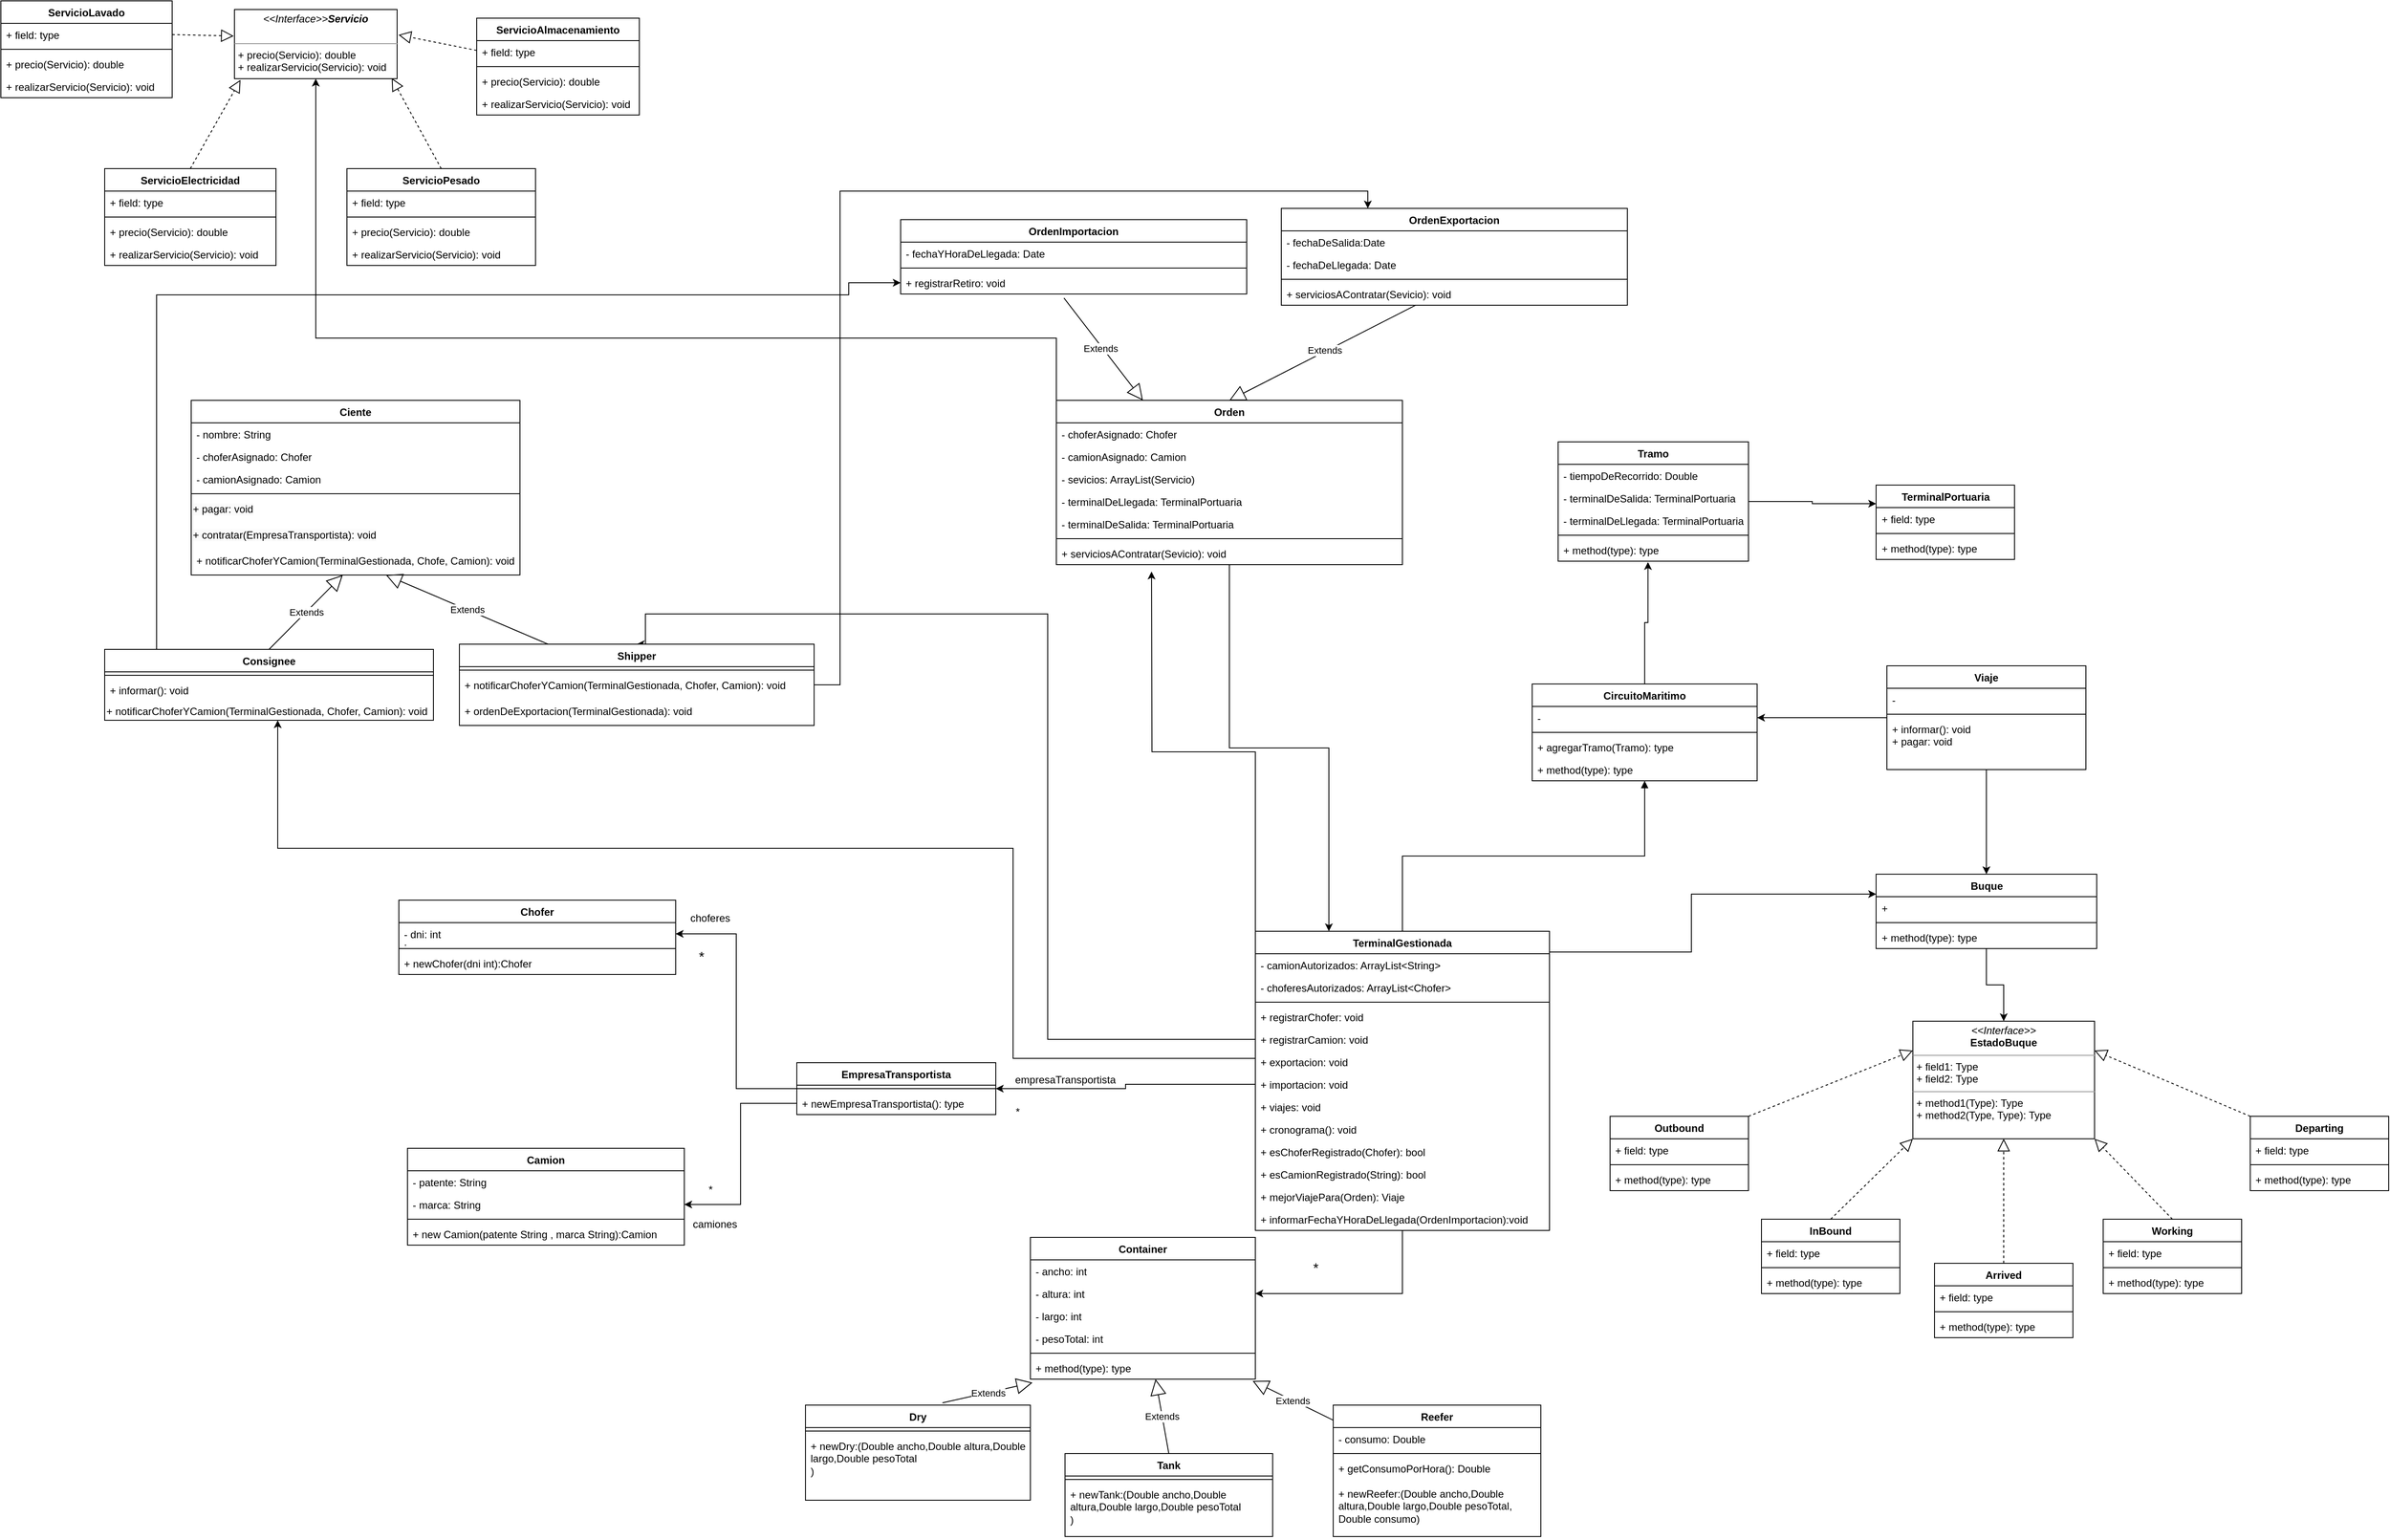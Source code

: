 <mxfile version="22.0.8" type="device">
  <diagram name="Página-1" id="hI3EfZsH8Pq9RwCTVBzk">
    <mxGraphModel dx="2870" dy="2806" grid="1" gridSize="10" guides="1" tooltips="1" connect="1" arrows="1" fold="1" page="1" pageScale="1" pageWidth="827" pageHeight="1169" math="0" shadow="0">
      <root>
        <mxCell id="0" />
        <mxCell id="1" parent="0" />
        <mxCell id="f7pClgAON3bOcfpliaMN-7" style="edgeStyle=orthogonalEdgeStyle;rounded=0;orthogonalLoop=1;jettySize=auto;html=1;" parent="1" source="KiLTZCf3_ybi0yA7fu-n-1" target="qnLFkdtUFYSdfBnydI8B-44" edge="1">
          <mxGeometry relative="1" as="geometry">
            <Array as="points">
              <mxPoint x="270" y="-1067" />
              <mxPoint x="270" y="-1310" />
              <mxPoint x="-580" y="-1310" />
            </Array>
          </mxGeometry>
        </mxCell>
        <mxCell id="_Mk7enp1MPRnvwabWLLN-21" style="edgeStyle=orthogonalEdgeStyle;rounded=0;orthogonalLoop=1;jettySize=auto;html=1;exitX=0;exitY=0.5;exitDx=0;exitDy=0;entryX=0.5;entryY=0;entryDx=0;entryDy=0;" parent="1" source="f7pClgAON3bOcfpliaMN-20" target="qnLFkdtUFYSdfBnydI8B-37" edge="1">
          <mxGeometry relative="1" as="geometry">
            <Array as="points">
              <mxPoint x="310" y="-1089" />
              <mxPoint x="310" y="-1581" />
              <mxPoint x="-155" y="-1581" />
            </Array>
          </mxGeometry>
        </mxCell>
        <mxCell id="_Mk7enp1MPRnvwabWLLN-67" style="edgeStyle=orthogonalEdgeStyle;rounded=0;orthogonalLoop=1;jettySize=auto;html=1;exitX=0;exitY=0;exitDx=0;exitDy=0;" parent="1" source="KiLTZCf3_ybi0yA7fu-n-1" edge="1">
          <mxGeometry relative="1" as="geometry">
            <mxPoint x="430" y="-1630" as="targetPoint" />
          </mxGeometry>
        </mxCell>
        <mxCell id="KiLTZCf3_ybi0yA7fu-n-1" value="TerminalGestionada" style="swimlane;fontStyle=1;align=center;verticalAlign=top;childLayout=stackLayout;horizontal=1;startSize=26;horizontalStack=0;resizeParent=1;resizeParentMax=0;resizeLast=0;collapsible=1;marginBottom=0;whiteSpace=wrap;html=1;" parent="1" vertex="1">
          <mxGeometry x="550" y="-1214" width="340" height="346" as="geometry" />
        </mxCell>
        <mxCell id="KiLTZCf3_ybi0yA7fu-n-9" value="- camionAutorizados: ArrayList&amp;lt;String&amp;gt;" style="text;strokeColor=none;fillColor=none;align=left;verticalAlign=top;spacingLeft=4;spacingRight=4;overflow=hidden;rotatable=0;points=[[0,0.5],[1,0.5]];portConstraint=eastwest;whiteSpace=wrap;html=1;" parent="KiLTZCf3_ybi0yA7fu-n-1" vertex="1">
          <mxGeometry y="26" width="340" height="26" as="geometry" />
        </mxCell>
        <mxCell id="qnLFkdtUFYSdfBnydI8B-74" value="- choferesAutorizados: ArrayList&amp;lt;Chofer&amp;gt;" style="text;strokeColor=none;fillColor=none;align=left;verticalAlign=top;spacingLeft=4;spacingRight=4;overflow=hidden;rotatable=0;points=[[0,0.5],[1,0.5]];portConstraint=eastwest;whiteSpace=wrap;html=1;" parent="KiLTZCf3_ybi0yA7fu-n-1" vertex="1">
          <mxGeometry y="52" width="340" height="26" as="geometry" />
        </mxCell>
        <mxCell id="KiLTZCf3_ybi0yA7fu-n-3" value="" style="line;strokeWidth=1;fillColor=none;align=left;verticalAlign=middle;spacingTop=-1;spacingLeft=3;spacingRight=3;rotatable=0;labelPosition=right;points=[];portConstraint=eastwest;strokeColor=inherit;" parent="KiLTZCf3_ybi0yA7fu-n-1" vertex="1">
          <mxGeometry y="78" width="340" height="8" as="geometry" />
        </mxCell>
        <mxCell id="f7pClgAON3bOcfpliaMN-19" value="+ registrarChofer: void" style="text;strokeColor=none;fillColor=none;align=left;verticalAlign=top;spacingLeft=4;spacingRight=4;overflow=hidden;rotatable=0;points=[[0,0.5],[1,0.5]];portConstraint=eastwest;whiteSpace=wrap;html=1;" parent="KiLTZCf3_ybi0yA7fu-n-1" vertex="1">
          <mxGeometry y="86" width="340" height="26" as="geometry" />
        </mxCell>
        <mxCell id="f7pClgAON3bOcfpliaMN-20" value="+ registrarCamion: void" style="text;strokeColor=none;fillColor=none;align=left;verticalAlign=top;spacingLeft=4;spacingRight=4;overflow=hidden;rotatable=0;points=[[0,0.5],[1,0.5]];portConstraint=eastwest;whiteSpace=wrap;html=1;" parent="KiLTZCf3_ybi0yA7fu-n-1" vertex="1">
          <mxGeometry y="112" width="340" height="26" as="geometry" />
        </mxCell>
        <mxCell id="KiLTZCf3_ybi0yA7fu-n-44" value="+ exportacion: void" style="text;strokeColor=none;fillColor=none;align=left;verticalAlign=top;spacingLeft=4;spacingRight=4;overflow=hidden;rotatable=0;points=[[0,0.5],[1,0.5]];portConstraint=eastwest;whiteSpace=wrap;html=1;" parent="KiLTZCf3_ybi0yA7fu-n-1" vertex="1">
          <mxGeometry y="138" width="340" height="26" as="geometry" />
        </mxCell>
        <mxCell id="KiLTZCf3_ybi0yA7fu-n-43" value="+ importacion: void" style="text;strokeColor=none;fillColor=none;align=left;verticalAlign=top;spacingLeft=4;spacingRight=4;overflow=hidden;rotatable=0;points=[[0,0.5],[1,0.5]];portConstraint=eastwest;whiteSpace=wrap;html=1;" parent="KiLTZCf3_ybi0yA7fu-n-1" vertex="1">
          <mxGeometry y="164" width="340" height="26" as="geometry" />
        </mxCell>
        <mxCell id="qnLFkdtUFYSdfBnydI8B-54" value="+ viajes: void" style="text;strokeColor=none;fillColor=none;align=left;verticalAlign=top;spacingLeft=4;spacingRight=4;overflow=hidden;rotatable=0;points=[[0,0.5],[1,0.5]];portConstraint=eastwest;whiteSpace=wrap;html=1;" parent="KiLTZCf3_ybi0yA7fu-n-1" vertex="1">
          <mxGeometry y="190" width="340" height="26" as="geometry" />
        </mxCell>
        <mxCell id="qnLFkdtUFYSdfBnydI8B-55" value="+ cronograma(): void" style="text;strokeColor=none;fillColor=none;align=left;verticalAlign=top;spacingLeft=4;spacingRight=4;overflow=hidden;rotatable=0;points=[[0,0.5],[1,0.5]];portConstraint=eastwest;whiteSpace=wrap;html=1;" parent="KiLTZCf3_ybi0yA7fu-n-1" vertex="1">
          <mxGeometry y="216" width="340" height="26" as="geometry" />
        </mxCell>
        <mxCell id="qnLFkdtUFYSdfBnydI8B-73" value="+ esChoferRegistrado(Chofer): bool" style="text;strokeColor=none;fillColor=none;align=left;verticalAlign=top;spacingLeft=4;spacingRight=4;overflow=hidden;rotatable=0;points=[[0,0.5],[1,0.5]];portConstraint=eastwest;whiteSpace=wrap;html=1;" parent="KiLTZCf3_ybi0yA7fu-n-1" vertex="1">
          <mxGeometry y="242" width="340" height="26" as="geometry" />
        </mxCell>
        <mxCell id="_Mk7enp1MPRnvwabWLLN-26" value="+ esCamionRegistrado(String): bool" style="text;strokeColor=none;fillColor=none;align=left;verticalAlign=top;spacingLeft=4;spacingRight=4;overflow=hidden;rotatable=0;points=[[0,0.5],[1,0.5]];portConstraint=eastwest;whiteSpace=wrap;html=1;" parent="KiLTZCf3_ybi0yA7fu-n-1" vertex="1">
          <mxGeometry y="268" width="340" height="26" as="geometry" />
        </mxCell>
        <mxCell id="_Mk7enp1MPRnvwabWLLN-62" value="+ mejorViajePara(Orden): Viaje" style="text;strokeColor=none;fillColor=none;align=left;verticalAlign=top;spacingLeft=4;spacingRight=4;overflow=hidden;rotatable=0;points=[[0,0.5],[1,0.5]];portConstraint=eastwest;whiteSpace=wrap;html=1;" parent="KiLTZCf3_ybi0yA7fu-n-1" vertex="1">
          <mxGeometry y="294" width="340" height="26" as="geometry" />
        </mxCell>
        <mxCell id="qnLFkdtUFYSdfBnydI8B-75" value="+ informarFechaYHoraDeLlegada(OrdenImportacion):void" style="text;strokeColor=none;fillColor=none;align=left;verticalAlign=top;spacingLeft=4;spacingRight=4;overflow=hidden;rotatable=0;points=[[0,0.5],[1,0.5]];portConstraint=eastwest;whiteSpace=wrap;html=1;" parent="KiLTZCf3_ybi0yA7fu-n-1" vertex="1">
          <mxGeometry y="320" width="340" height="26" as="geometry" />
        </mxCell>
        <mxCell id="KiLTZCf3_ybi0yA7fu-n-49" style="edgeStyle=orthogonalEdgeStyle;rounded=0;orthogonalLoop=1;jettySize=auto;html=1;entryX=0.5;entryY=0;entryDx=0;entryDy=0;" parent="1" source="KiLTZCf3_ybi0yA7fu-n-5" target="KiLTZCf3_ybi0yA7fu-n-75" edge="1">
          <mxGeometry relative="1" as="geometry">
            <mxPoint x="767.28" y="-1049.328" as="targetPoint" />
          </mxGeometry>
        </mxCell>
        <mxCell id="KiLTZCf3_ybi0yA7fu-n-5" value="Buque" style="swimlane;fontStyle=1;align=center;verticalAlign=top;childLayout=stackLayout;horizontal=1;startSize=26;horizontalStack=0;resizeParent=1;resizeParentMax=0;resizeLast=0;collapsible=1;marginBottom=0;whiteSpace=wrap;html=1;" parent="1" vertex="1">
          <mxGeometry x="1267.5" y="-1280" width="255" height="86" as="geometry" />
        </mxCell>
        <mxCell id="KiLTZCf3_ybi0yA7fu-n-6" value="+&amp;nbsp;" style="text;strokeColor=none;fillColor=none;align=left;verticalAlign=top;spacingLeft=4;spacingRight=4;overflow=hidden;rotatable=0;points=[[0,0.5],[1,0.5]];portConstraint=eastwest;whiteSpace=wrap;html=1;" parent="KiLTZCf3_ybi0yA7fu-n-5" vertex="1">
          <mxGeometry y="26" width="255" height="26" as="geometry" />
        </mxCell>
        <mxCell id="KiLTZCf3_ybi0yA7fu-n-7" value="" style="line;strokeWidth=1;fillColor=none;align=left;verticalAlign=middle;spacingTop=-1;spacingLeft=3;spacingRight=3;rotatable=0;labelPosition=right;points=[];portConstraint=eastwest;strokeColor=inherit;" parent="KiLTZCf3_ybi0yA7fu-n-5" vertex="1">
          <mxGeometry y="52" width="255" height="8" as="geometry" />
        </mxCell>
        <mxCell id="KiLTZCf3_ybi0yA7fu-n-8" value="+ method(type): type" style="text;strokeColor=none;fillColor=none;align=left;verticalAlign=top;spacingLeft=4;spacingRight=4;overflow=hidden;rotatable=0;points=[[0,0.5],[1,0.5]];portConstraint=eastwest;whiteSpace=wrap;html=1;" parent="KiLTZCf3_ybi0yA7fu-n-5" vertex="1">
          <mxGeometry y="60" width="255" height="26" as="geometry" />
        </mxCell>
        <mxCell id="qnLFkdtUFYSdfBnydI8B-94" style="edgeStyle=orthogonalEdgeStyle;rounded=0;orthogonalLoop=1;jettySize=auto;html=1;entryX=0.472;entryY=1.038;entryDx=0;entryDy=0;entryPerimeter=0;" parent="1" source="KiLTZCf3_ybi0yA7fu-n-12" target="qnLFkdtUFYSdfBnydI8B-92" edge="1">
          <mxGeometry relative="1" as="geometry">
            <mxPoint x="805" y="-1710" as="targetPoint" />
          </mxGeometry>
        </mxCell>
        <mxCell id="KiLTZCf3_ybi0yA7fu-n-12" value="CircuitoMaritimo&lt;br&gt;" style="swimlane;fontStyle=1;align=center;verticalAlign=top;childLayout=stackLayout;horizontal=1;startSize=26;horizontalStack=0;resizeParent=1;resizeParentMax=0;resizeLast=0;collapsible=1;marginBottom=0;whiteSpace=wrap;html=1;" parent="1" vertex="1">
          <mxGeometry x="870" y="-1500" width="260" height="112" as="geometry" />
        </mxCell>
        <mxCell id="KiLTZCf3_ybi0yA7fu-n-13" value="-&amp;nbsp;" style="text;strokeColor=none;fillColor=none;align=left;verticalAlign=top;spacingLeft=4;spacingRight=4;overflow=hidden;rotatable=0;points=[[0,0.5],[1,0.5]];portConstraint=eastwest;whiteSpace=wrap;html=1;" parent="KiLTZCf3_ybi0yA7fu-n-12" vertex="1">
          <mxGeometry y="26" width="260" height="26" as="geometry" />
        </mxCell>
        <mxCell id="KiLTZCf3_ybi0yA7fu-n-14" value="" style="line;strokeWidth=1;fillColor=none;align=left;verticalAlign=middle;spacingTop=-1;spacingLeft=3;spacingRight=3;rotatable=0;labelPosition=right;points=[];portConstraint=eastwest;strokeColor=inherit;" parent="KiLTZCf3_ybi0yA7fu-n-12" vertex="1">
          <mxGeometry y="52" width="260" height="8" as="geometry" />
        </mxCell>
        <mxCell id="KiLTZCf3_ybi0yA7fu-n-15" value="+ agregarTramo(Tramo): type" style="text;strokeColor=none;fillColor=none;align=left;verticalAlign=top;spacingLeft=4;spacingRight=4;overflow=hidden;rotatable=0;points=[[0,0.5],[1,0.5]];portConstraint=eastwest;whiteSpace=wrap;html=1;" parent="KiLTZCf3_ybi0yA7fu-n-12" vertex="1">
          <mxGeometry y="60" width="260" height="26" as="geometry" />
        </mxCell>
        <mxCell id="f7pClgAON3bOcfpliaMN-21" value="+ method(type): type" style="text;strokeColor=none;fillColor=none;align=left;verticalAlign=top;spacingLeft=4;spacingRight=4;overflow=hidden;rotatable=0;points=[[0,0.5],[1,0.5]];portConstraint=eastwest;whiteSpace=wrap;html=1;" parent="KiLTZCf3_ybi0yA7fu-n-12" vertex="1">
          <mxGeometry y="86" width="260" height="26" as="geometry" />
        </mxCell>
        <mxCell id="KiLTZCf3_ybi0yA7fu-n-18" value="TerminalPortuaria&lt;br&gt;" style="swimlane;fontStyle=1;align=center;verticalAlign=top;childLayout=stackLayout;horizontal=1;startSize=26;horizontalStack=0;resizeParent=1;resizeParentMax=0;resizeLast=0;collapsible=1;marginBottom=0;whiteSpace=wrap;html=1;" parent="1" vertex="1">
          <mxGeometry x="1267.5" y="-1730" width="160" height="86" as="geometry" />
        </mxCell>
        <mxCell id="KiLTZCf3_ybi0yA7fu-n-19" value="+ field: type" style="text;strokeColor=none;fillColor=none;align=left;verticalAlign=top;spacingLeft=4;spacingRight=4;overflow=hidden;rotatable=0;points=[[0,0.5],[1,0.5]];portConstraint=eastwest;whiteSpace=wrap;html=1;" parent="KiLTZCf3_ybi0yA7fu-n-18" vertex="1">
          <mxGeometry y="26" width="160" height="26" as="geometry" />
        </mxCell>
        <mxCell id="KiLTZCf3_ybi0yA7fu-n-20" value="" style="line;strokeWidth=1;fillColor=none;align=left;verticalAlign=middle;spacingTop=-1;spacingLeft=3;spacingRight=3;rotatable=0;labelPosition=right;points=[];portConstraint=eastwest;strokeColor=inherit;" parent="KiLTZCf3_ybi0yA7fu-n-18" vertex="1">
          <mxGeometry y="52" width="160" height="8" as="geometry" />
        </mxCell>
        <mxCell id="KiLTZCf3_ybi0yA7fu-n-21" value="+ method(type): type" style="text;strokeColor=none;fillColor=none;align=left;verticalAlign=top;spacingLeft=4;spacingRight=4;overflow=hidden;rotatable=0;points=[[0,0.5],[1,0.5]];portConstraint=eastwest;whiteSpace=wrap;html=1;" parent="KiLTZCf3_ybi0yA7fu-n-18" vertex="1">
          <mxGeometry y="60" width="160" height="26" as="geometry" />
        </mxCell>
        <mxCell id="KiLTZCf3_ybi0yA7fu-n-26" value="Container" style="swimlane;fontStyle=1;align=center;verticalAlign=top;childLayout=stackLayout;horizontal=1;startSize=26;horizontalStack=0;resizeParent=1;resizeParentMax=0;resizeLast=0;collapsible=1;marginBottom=0;whiteSpace=wrap;html=1;" parent="1" vertex="1">
          <mxGeometry x="290" y="-860" width="260" height="164" as="geometry" />
        </mxCell>
        <mxCell id="KiLTZCf3_ybi0yA7fu-n-27" value="- ancho: int" style="text;strokeColor=none;fillColor=none;align=left;verticalAlign=top;spacingLeft=4;spacingRight=4;overflow=hidden;rotatable=0;points=[[0,0.5],[1,0.5]];portConstraint=eastwest;whiteSpace=wrap;html=1;" parent="KiLTZCf3_ybi0yA7fu-n-26" vertex="1">
          <mxGeometry y="26" width="260" height="26" as="geometry" />
        </mxCell>
        <mxCell id="KiLTZCf3_ybi0yA7fu-n-32" value="- altura: int" style="text;strokeColor=none;fillColor=none;align=left;verticalAlign=top;spacingLeft=4;spacingRight=4;overflow=hidden;rotatable=0;points=[[0,0.5],[1,0.5]];portConstraint=eastwest;whiteSpace=wrap;html=1;" parent="KiLTZCf3_ybi0yA7fu-n-26" vertex="1">
          <mxGeometry y="52" width="260" height="26" as="geometry" />
        </mxCell>
        <mxCell id="KiLTZCf3_ybi0yA7fu-n-31" value="- largo: int" style="text;strokeColor=none;fillColor=none;align=left;verticalAlign=top;spacingLeft=4;spacingRight=4;overflow=hidden;rotatable=0;points=[[0,0.5],[1,0.5]];portConstraint=eastwest;whiteSpace=wrap;html=1;" parent="KiLTZCf3_ybi0yA7fu-n-26" vertex="1">
          <mxGeometry y="78" width="260" height="26" as="geometry" />
        </mxCell>
        <mxCell id="KiLTZCf3_ybi0yA7fu-n-30" value="- pesoTotal: int" style="text;strokeColor=none;fillColor=none;align=left;verticalAlign=top;spacingLeft=4;spacingRight=4;overflow=hidden;rotatable=0;points=[[0,0.5],[1,0.5]];portConstraint=eastwest;whiteSpace=wrap;html=1;" parent="KiLTZCf3_ybi0yA7fu-n-26" vertex="1">
          <mxGeometry y="104" width="260" height="26" as="geometry" />
        </mxCell>
        <mxCell id="KiLTZCf3_ybi0yA7fu-n-28" value="" style="line;strokeWidth=1;fillColor=none;align=left;verticalAlign=middle;spacingTop=-1;spacingLeft=3;spacingRight=3;rotatable=0;labelPosition=right;points=[];portConstraint=eastwest;strokeColor=inherit;" parent="KiLTZCf3_ybi0yA7fu-n-26" vertex="1">
          <mxGeometry y="130" width="260" height="8" as="geometry" />
        </mxCell>
        <mxCell id="KiLTZCf3_ybi0yA7fu-n-29" value="+ method(type): type" style="text;strokeColor=none;fillColor=none;align=left;verticalAlign=top;spacingLeft=4;spacingRight=4;overflow=hidden;rotatable=0;points=[[0,0.5],[1,0.5]];portConstraint=eastwest;whiteSpace=wrap;html=1;" parent="KiLTZCf3_ybi0yA7fu-n-26" vertex="1">
          <mxGeometry y="138" width="260" height="26" as="geometry" />
        </mxCell>
        <mxCell id="qnLFkdtUFYSdfBnydI8B-104" style="edgeStyle=orthogonalEdgeStyle;rounded=0;orthogonalLoop=1;jettySize=auto;html=1;exitX=0;exitY=0.5;exitDx=0;exitDy=0;entryX=1;entryY=0.5;entryDx=0;entryDy=0;" parent="1" source="KiLTZCf3_ybi0yA7fu-n-33" target="qnLFkdtUFYSdfBnydI8B-63" edge="1">
          <mxGeometry relative="1" as="geometry" />
        </mxCell>
        <mxCell id="KiLTZCf3_ybi0yA7fu-n-33" value="EmpresaTransportista&lt;br&gt;" style="swimlane;fontStyle=1;align=center;verticalAlign=top;childLayout=stackLayout;horizontal=1;startSize=26;horizontalStack=0;resizeParent=1;resizeParentMax=0;resizeLast=0;collapsible=1;marginBottom=0;whiteSpace=wrap;html=1;" parent="1" vertex="1">
          <mxGeometry x="20" y="-1062" width="230" height="60" as="geometry" />
        </mxCell>
        <mxCell id="KiLTZCf3_ybi0yA7fu-n-36" value="" style="line;strokeWidth=1;fillColor=none;align=left;verticalAlign=middle;spacingTop=-1;spacingLeft=3;spacingRight=3;rotatable=0;labelPosition=right;points=[];portConstraint=eastwest;strokeColor=inherit;" parent="KiLTZCf3_ybi0yA7fu-n-33" vertex="1">
          <mxGeometry y="26" width="230" height="8" as="geometry" />
        </mxCell>
        <mxCell id="KiLTZCf3_ybi0yA7fu-n-37" value="+ newEmpresaTransportista(): type" style="text;strokeColor=none;fillColor=none;align=left;verticalAlign=top;spacingLeft=4;spacingRight=4;overflow=hidden;rotatable=0;points=[[0,0.5],[1,0.5]];portConstraint=eastwest;whiteSpace=wrap;html=1;" parent="KiLTZCf3_ybi0yA7fu-n-33" vertex="1">
          <mxGeometry y="34" width="230" height="26" as="geometry" />
        </mxCell>
        <mxCell id="KiLTZCf3_ybi0yA7fu-n-50" value="Outbound" style="swimlane;fontStyle=1;align=center;verticalAlign=top;childLayout=stackLayout;horizontal=1;startSize=26;horizontalStack=0;resizeParent=1;resizeParentMax=0;resizeLast=0;collapsible=1;marginBottom=0;whiteSpace=wrap;html=1;" parent="1" vertex="1">
          <mxGeometry x="960" y="-1000" width="160" height="86" as="geometry" />
        </mxCell>
        <mxCell id="KiLTZCf3_ybi0yA7fu-n-51" value="+ field: type" style="text;strokeColor=none;fillColor=none;align=left;verticalAlign=top;spacingLeft=4;spacingRight=4;overflow=hidden;rotatable=0;points=[[0,0.5],[1,0.5]];portConstraint=eastwest;whiteSpace=wrap;html=1;" parent="KiLTZCf3_ybi0yA7fu-n-50" vertex="1">
          <mxGeometry y="26" width="160" height="26" as="geometry" />
        </mxCell>
        <mxCell id="KiLTZCf3_ybi0yA7fu-n-52" value="" style="line;strokeWidth=1;fillColor=none;align=left;verticalAlign=middle;spacingTop=-1;spacingLeft=3;spacingRight=3;rotatable=0;labelPosition=right;points=[];portConstraint=eastwest;strokeColor=inherit;" parent="KiLTZCf3_ybi0yA7fu-n-50" vertex="1">
          <mxGeometry y="52" width="160" height="8" as="geometry" />
        </mxCell>
        <mxCell id="KiLTZCf3_ybi0yA7fu-n-53" value="+ method(type): type" style="text;strokeColor=none;fillColor=none;align=left;verticalAlign=top;spacingLeft=4;spacingRight=4;overflow=hidden;rotatable=0;points=[[0,0.5],[1,0.5]];portConstraint=eastwest;whiteSpace=wrap;html=1;" parent="KiLTZCf3_ybi0yA7fu-n-50" vertex="1">
          <mxGeometry y="60" width="160" height="26" as="geometry" />
        </mxCell>
        <mxCell id="KiLTZCf3_ybi0yA7fu-n-54" value="InBound" style="swimlane;fontStyle=1;align=center;verticalAlign=top;childLayout=stackLayout;horizontal=1;startSize=26;horizontalStack=0;resizeParent=1;resizeParentMax=0;resizeLast=0;collapsible=1;marginBottom=0;whiteSpace=wrap;html=1;" parent="1" vertex="1">
          <mxGeometry x="1135" y="-881" width="160" height="86" as="geometry" />
        </mxCell>
        <mxCell id="KiLTZCf3_ybi0yA7fu-n-55" value="+ field: type" style="text;strokeColor=none;fillColor=none;align=left;verticalAlign=top;spacingLeft=4;spacingRight=4;overflow=hidden;rotatable=0;points=[[0,0.5],[1,0.5]];portConstraint=eastwest;whiteSpace=wrap;html=1;" parent="KiLTZCf3_ybi0yA7fu-n-54" vertex="1">
          <mxGeometry y="26" width="160" height="26" as="geometry" />
        </mxCell>
        <mxCell id="KiLTZCf3_ybi0yA7fu-n-56" value="" style="line;strokeWidth=1;fillColor=none;align=left;verticalAlign=middle;spacingTop=-1;spacingLeft=3;spacingRight=3;rotatable=0;labelPosition=right;points=[];portConstraint=eastwest;strokeColor=inherit;" parent="KiLTZCf3_ybi0yA7fu-n-54" vertex="1">
          <mxGeometry y="52" width="160" height="8" as="geometry" />
        </mxCell>
        <mxCell id="KiLTZCf3_ybi0yA7fu-n-57" value="+ method(type): type" style="text;strokeColor=none;fillColor=none;align=left;verticalAlign=top;spacingLeft=4;spacingRight=4;overflow=hidden;rotatable=0;points=[[0,0.5],[1,0.5]];portConstraint=eastwest;whiteSpace=wrap;html=1;" parent="KiLTZCf3_ybi0yA7fu-n-54" vertex="1">
          <mxGeometry y="60" width="160" height="26" as="geometry" />
        </mxCell>
        <mxCell id="KiLTZCf3_ybi0yA7fu-n-58" value="Arrived" style="swimlane;fontStyle=1;align=center;verticalAlign=top;childLayout=stackLayout;horizontal=1;startSize=26;horizontalStack=0;resizeParent=1;resizeParentMax=0;resizeLast=0;collapsible=1;marginBottom=0;whiteSpace=wrap;html=1;" parent="1" vertex="1">
          <mxGeometry x="1335" y="-830" width="160" height="86" as="geometry" />
        </mxCell>
        <mxCell id="KiLTZCf3_ybi0yA7fu-n-59" value="+ field: type" style="text;strokeColor=none;fillColor=none;align=left;verticalAlign=top;spacingLeft=4;spacingRight=4;overflow=hidden;rotatable=0;points=[[0,0.5],[1,0.5]];portConstraint=eastwest;whiteSpace=wrap;html=1;" parent="KiLTZCf3_ybi0yA7fu-n-58" vertex="1">
          <mxGeometry y="26" width="160" height="26" as="geometry" />
        </mxCell>
        <mxCell id="KiLTZCf3_ybi0yA7fu-n-60" value="" style="line;strokeWidth=1;fillColor=none;align=left;verticalAlign=middle;spacingTop=-1;spacingLeft=3;spacingRight=3;rotatable=0;labelPosition=right;points=[];portConstraint=eastwest;strokeColor=inherit;" parent="KiLTZCf3_ybi0yA7fu-n-58" vertex="1">
          <mxGeometry y="52" width="160" height="8" as="geometry" />
        </mxCell>
        <mxCell id="KiLTZCf3_ybi0yA7fu-n-61" value="+ method(type): type" style="text;strokeColor=none;fillColor=none;align=left;verticalAlign=top;spacingLeft=4;spacingRight=4;overflow=hidden;rotatable=0;points=[[0,0.5],[1,0.5]];portConstraint=eastwest;whiteSpace=wrap;html=1;" parent="KiLTZCf3_ybi0yA7fu-n-58" vertex="1">
          <mxGeometry y="60" width="160" height="26" as="geometry" />
        </mxCell>
        <mxCell id="KiLTZCf3_ybi0yA7fu-n-62" value="Working" style="swimlane;fontStyle=1;align=center;verticalAlign=top;childLayout=stackLayout;horizontal=1;startSize=26;horizontalStack=0;resizeParent=1;resizeParentMax=0;resizeLast=0;collapsible=1;marginBottom=0;whiteSpace=wrap;html=1;" parent="1" vertex="1">
          <mxGeometry x="1530" y="-881" width="160" height="86" as="geometry" />
        </mxCell>
        <mxCell id="KiLTZCf3_ybi0yA7fu-n-63" value="+ field: type" style="text;strokeColor=none;fillColor=none;align=left;verticalAlign=top;spacingLeft=4;spacingRight=4;overflow=hidden;rotatable=0;points=[[0,0.5],[1,0.5]];portConstraint=eastwest;whiteSpace=wrap;html=1;" parent="KiLTZCf3_ybi0yA7fu-n-62" vertex="1">
          <mxGeometry y="26" width="160" height="26" as="geometry" />
        </mxCell>
        <mxCell id="KiLTZCf3_ybi0yA7fu-n-64" value="" style="line;strokeWidth=1;fillColor=none;align=left;verticalAlign=middle;spacingTop=-1;spacingLeft=3;spacingRight=3;rotatable=0;labelPosition=right;points=[];portConstraint=eastwest;strokeColor=inherit;" parent="KiLTZCf3_ybi0yA7fu-n-62" vertex="1">
          <mxGeometry y="52" width="160" height="8" as="geometry" />
        </mxCell>
        <mxCell id="KiLTZCf3_ybi0yA7fu-n-65" value="+ method(type): type" style="text;strokeColor=none;fillColor=none;align=left;verticalAlign=top;spacingLeft=4;spacingRight=4;overflow=hidden;rotatable=0;points=[[0,0.5],[1,0.5]];portConstraint=eastwest;whiteSpace=wrap;html=1;" parent="KiLTZCf3_ybi0yA7fu-n-62" vertex="1">
          <mxGeometry y="60" width="160" height="26" as="geometry" />
        </mxCell>
        <mxCell id="KiLTZCf3_ybi0yA7fu-n-66" value="Departing&lt;br&gt;" style="swimlane;fontStyle=1;align=center;verticalAlign=top;childLayout=stackLayout;horizontal=1;startSize=26;horizontalStack=0;resizeParent=1;resizeParentMax=0;resizeLast=0;collapsible=1;marginBottom=0;whiteSpace=wrap;html=1;" parent="1" vertex="1">
          <mxGeometry x="1700" y="-1000" width="160" height="86" as="geometry" />
        </mxCell>
        <mxCell id="KiLTZCf3_ybi0yA7fu-n-67" value="+ field: type" style="text;strokeColor=none;fillColor=none;align=left;verticalAlign=top;spacingLeft=4;spacingRight=4;overflow=hidden;rotatable=0;points=[[0,0.5],[1,0.5]];portConstraint=eastwest;whiteSpace=wrap;html=1;" parent="KiLTZCf3_ybi0yA7fu-n-66" vertex="1">
          <mxGeometry y="26" width="160" height="26" as="geometry" />
        </mxCell>
        <mxCell id="KiLTZCf3_ybi0yA7fu-n-68" value="" style="line;strokeWidth=1;fillColor=none;align=left;verticalAlign=middle;spacingTop=-1;spacingLeft=3;spacingRight=3;rotatable=0;labelPosition=right;points=[];portConstraint=eastwest;strokeColor=inherit;" parent="KiLTZCf3_ybi0yA7fu-n-66" vertex="1">
          <mxGeometry y="52" width="160" height="8" as="geometry" />
        </mxCell>
        <mxCell id="KiLTZCf3_ybi0yA7fu-n-69" value="+ method(type): type" style="text;strokeColor=none;fillColor=none;align=left;verticalAlign=top;spacingLeft=4;spacingRight=4;overflow=hidden;rotatable=0;points=[[0,0.5],[1,0.5]];portConstraint=eastwest;whiteSpace=wrap;html=1;" parent="KiLTZCf3_ybi0yA7fu-n-66" vertex="1">
          <mxGeometry y="60" width="160" height="26" as="geometry" />
        </mxCell>
        <mxCell id="KiLTZCf3_ybi0yA7fu-n-75" value="&lt;p style=&quot;margin:0px;margin-top:4px;text-align:center;&quot;&gt;&lt;i&gt;&amp;lt;&amp;lt;Interface&amp;gt;&amp;gt;&lt;/i&gt;&lt;br&gt;&lt;b&gt;EstadoBuque&lt;/b&gt;&lt;/p&gt;&lt;hr size=&quot;1&quot;&gt;&lt;p style=&quot;margin:0px;margin-left:4px;&quot;&gt;+ field1: Type&lt;br&gt;+ field2: Type&lt;/p&gt;&lt;hr size=&quot;1&quot;&gt;&lt;p style=&quot;margin:0px;margin-left:4px;&quot;&gt;+ method1(Type): Type&lt;br&gt;+ method2(Type, Type): Type&lt;/p&gt;" style="verticalAlign=top;align=left;overflow=fill;fontSize=12;fontFamily=Helvetica;html=1;whiteSpace=wrap;" parent="1" vertex="1">
          <mxGeometry x="1310" y="-1110" width="210" height="136" as="geometry" />
        </mxCell>
        <mxCell id="KiLTZCf3_ybi0yA7fu-n-78" value="" style="endArrow=block;dashed=1;endFill=0;endSize=12;html=1;rounded=0;exitX=1;exitY=0;exitDx=0;exitDy=0;entryX=0;entryY=0.25;entryDx=0;entryDy=0;" parent="1" source="KiLTZCf3_ybi0yA7fu-n-50" target="KiLTZCf3_ybi0yA7fu-n-75" edge="1">
          <mxGeometry width="160" relative="1" as="geometry">
            <mxPoint x="1170" y="-850" as="sourcePoint" />
            <mxPoint x="1330" y="-850" as="targetPoint" />
          </mxGeometry>
        </mxCell>
        <mxCell id="KiLTZCf3_ybi0yA7fu-n-79" value="" style="endArrow=block;dashed=1;endFill=0;endSize=12;html=1;rounded=0;exitX=0.5;exitY=0;exitDx=0;exitDy=0;entryX=0;entryY=1;entryDx=0;entryDy=0;" parent="1" source="KiLTZCf3_ybi0yA7fu-n-54" target="KiLTZCf3_ybi0yA7fu-n-75" edge="1">
          <mxGeometry width="160" relative="1" as="geometry">
            <mxPoint x="1130" y="-990" as="sourcePoint" />
            <mxPoint x="1320" y="-1066" as="targetPoint" />
          </mxGeometry>
        </mxCell>
        <mxCell id="KiLTZCf3_ybi0yA7fu-n-80" value="" style="endArrow=block;dashed=1;endFill=0;endSize=12;html=1;rounded=0;exitX=0.5;exitY=0;exitDx=0;exitDy=0;entryX=0.5;entryY=1;entryDx=0;entryDy=0;" parent="1" source="KiLTZCf3_ybi0yA7fu-n-58" target="KiLTZCf3_ybi0yA7fu-n-75" edge="1">
          <mxGeometry width="160" relative="1" as="geometry">
            <mxPoint x="1140" y="-980" as="sourcePoint" />
            <mxPoint x="1330" y="-1056" as="targetPoint" />
          </mxGeometry>
        </mxCell>
        <mxCell id="KiLTZCf3_ybi0yA7fu-n-81" value="" style="endArrow=block;dashed=1;endFill=0;endSize=12;html=1;rounded=0;exitX=0.5;exitY=0;exitDx=0;exitDy=0;entryX=1;entryY=1;entryDx=0;entryDy=0;fontStyle=1" parent="1" source="KiLTZCf3_ybi0yA7fu-n-62" target="KiLTZCf3_ybi0yA7fu-n-75" edge="1">
          <mxGeometry width="160" relative="1" as="geometry">
            <mxPoint x="1150" y="-970" as="sourcePoint" />
            <mxPoint x="1340" y="-1046" as="targetPoint" />
          </mxGeometry>
        </mxCell>
        <mxCell id="KiLTZCf3_ybi0yA7fu-n-82" value="" style="endArrow=block;dashed=1;endFill=0;endSize=12;html=1;rounded=0;exitX=0;exitY=0;exitDx=0;exitDy=0;entryX=1;entryY=0.25;entryDx=0;entryDy=0;" parent="1" source="KiLTZCf3_ybi0yA7fu-n-66" target="KiLTZCf3_ybi0yA7fu-n-75" edge="1">
          <mxGeometry width="160" relative="1" as="geometry">
            <mxPoint x="1160" y="-960" as="sourcePoint" />
            <mxPoint x="1350" y="-1036" as="targetPoint" />
          </mxGeometry>
        </mxCell>
        <mxCell id="KiLTZCf3_ybi0yA7fu-n-87" value="" style="endArrow=block;endFill=1;html=1;edgeStyle=orthogonalEdgeStyle;align=left;verticalAlign=top;rounded=0;exitX=0.5;exitY=0;exitDx=0;exitDy=0;" parent="1" source="KiLTZCf3_ybi0yA7fu-n-1" target="KiLTZCf3_ybi0yA7fu-n-12" edge="1">
          <mxGeometry x="-0.815" relative="1" as="geometry">
            <mxPoint x="840" y="-1330" as="sourcePoint" />
            <mxPoint x="1000" y="-1330" as="targetPoint" />
            <mxPoint as="offset" />
          </mxGeometry>
        </mxCell>
        <mxCell id="qnLFkdtUFYSdfBnydI8B-8" value="Dry" style="swimlane;fontStyle=1;align=center;verticalAlign=top;childLayout=stackLayout;horizontal=1;startSize=26;horizontalStack=0;resizeParent=1;resizeParentMax=0;resizeLast=0;collapsible=1;marginBottom=0;whiteSpace=wrap;html=1;" parent="1" vertex="1">
          <mxGeometry x="30" y="-666" width="260" height="110" as="geometry" />
        </mxCell>
        <mxCell id="qnLFkdtUFYSdfBnydI8B-13" value="" style="line;strokeWidth=1;fillColor=none;align=left;verticalAlign=middle;spacingTop=-1;spacingLeft=3;spacingRight=3;rotatable=0;labelPosition=right;points=[];portConstraint=eastwest;strokeColor=inherit;" parent="qnLFkdtUFYSdfBnydI8B-8" vertex="1">
          <mxGeometry y="26" width="260" height="8" as="geometry" />
        </mxCell>
        <mxCell id="qnLFkdtUFYSdfBnydI8B-14" value="+ newDry:(Double ancho,Double altura,Double largo,Double pesoTotal&lt;br&gt;)" style="text;strokeColor=none;fillColor=none;align=left;verticalAlign=top;spacingLeft=4;spacingRight=4;overflow=hidden;rotatable=0;points=[[0,0.5],[1,0.5]];portConstraint=eastwest;whiteSpace=wrap;html=1;" parent="qnLFkdtUFYSdfBnydI8B-8" vertex="1">
          <mxGeometry y="34" width="260" height="76" as="geometry" />
        </mxCell>
        <mxCell id="qnLFkdtUFYSdfBnydI8B-15" value="Tank" style="swimlane;fontStyle=1;align=center;verticalAlign=top;childLayout=stackLayout;horizontal=1;startSize=26;horizontalStack=0;resizeParent=1;resizeParentMax=0;resizeLast=0;collapsible=1;marginBottom=0;whiteSpace=wrap;html=1;" parent="1" vertex="1">
          <mxGeometry x="330" y="-610" width="240" height="96" as="geometry" />
        </mxCell>
        <mxCell id="qnLFkdtUFYSdfBnydI8B-20" value="" style="line;strokeWidth=1;fillColor=none;align=left;verticalAlign=middle;spacingTop=-1;spacingLeft=3;spacingRight=3;rotatable=0;labelPosition=right;points=[];portConstraint=eastwest;strokeColor=inherit;" parent="qnLFkdtUFYSdfBnydI8B-15" vertex="1">
          <mxGeometry y="26" width="240" height="8" as="geometry" />
        </mxCell>
        <mxCell id="qnLFkdtUFYSdfBnydI8B-21" value="+ newTank:(Double ancho,Double altura,Double largo,Double pesoTotal&lt;br style=&quot;border-color: var(--border-color);&quot;&gt;)" style="text;strokeColor=none;fillColor=none;align=left;verticalAlign=top;spacingLeft=4;spacingRight=4;overflow=hidden;rotatable=0;points=[[0,0.5],[1,0.5]];portConstraint=eastwest;whiteSpace=wrap;html=1;" parent="qnLFkdtUFYSdfBnydI8B-15" vertex="1">
          <mxGeometry y="34" width="240" height="62" as="geometry" />
        </mxCell>
        <mxCell id="qnLFkdtUFYSdfBnydI8B-22" value="Reefer" style="swimlane;fontStyle=1;align=center;verticalAlign=top;childLayout=stackLayout;horizontal=1;startSize=26;horizontalStack=0;resizeParent=1;resizeParentMax=0;resizeLast=0;collapsible=1;marginBottom=0;whiteSpace=wrap;html=1;" parent="1" vertex="1">
          <mxGeometry x="640" y="-666" width="240" height="152" as="geometry" />
        </mxCell>
        <mxCell id="qnLFkdtUFYSdfBnydI8B-26" value="- consumo: Double" style="text;strokeColor=none;fillColor=none;align=left;verticalAlign=top;spacingLeft=4;spacingRight=4;overflow=hidden;rotatable=0;points=[[0,0.5],[1,0.5]];portConstraint=eastwest;whiteSpace=wrap;html=1;" parent="qnLFkdtUFYSdfBnydI8B-22" vertex="1">
          <mxGeometry y="26" width="240" height="26" as="geometry" />
        </mxCell>
        <mxCell id="qnLFkdtUFYSdfBnydI8B-27" value="" style="line;strokeWidth=1;fillColor=none;align=left;verticalAlign=middle;spacingTop=-1;spacingLeft=3;spacingRight=3;rotatable=0;labelPosition=right;points=[];portConstraint=eastwest;strokeColor=inherit;" parent="qnLFkdtUFYSdfBnydI8B-22" vertex="1">
          <mxGeometry y="52" width="240" height="8" as="geometry" />
        </mxCell>
        <mxCell id="qnLFkdtUFYSdfBnydI8B-28" value="+ getConsumoPorHora(): Double&lt;br&gt;&lt;br&gt;+ newReefer:(Double ancho,Double altura,Double largo,Double pesoTotal, Double consumo)&lt;br&gt;" style="text;strokeColor=none;fillColor=none;align=left;verticalAlign=top;spacingLeft=4;spacingRight=4;overflow=hidden;rotatable=0;points=[[0,0.5],[1,0.5]];portConstraint=eastwest;whiteSpace=wrap;html=1;" parent="qnLFkdtUFYSdfBnydI8B-22" vertex="1">
          <mxGeometry y="60" width="240" height="92" as="geometry" />
        </mxCell>
        <mxCell id="qnLFkdtUFYSdfBnydI8B-29" value="Extends" style="endArrow=block;endSize=16;endFill=0;html=1;rounded=0;entryX=0.009;entryY=1.156;entryDx=0;entryDy=0;entryPerimeter=0;exitX=0.609;exitY=-0.024;exitDx=0;exitDy=0;exitPerimeter=0;" parent="1" source="qnLFkdtUFYSdfBnydI8B-8" target="KiLTZCf3_ybi0yA7fu-n-29" edge="1">
          <mxGeometry width="160" relative="1" as="geometry">
            <mxPoint x="140" y="-720" as="sourcePoint" />
            <mxPoint x="300" y="-720" as="targetPoint" />
            <mxPoint as="offset" />
          </mxGeometry>
        </mxCell>
        <mxCell id="qnLFkdtUFYSdfBnydI8B-31" value="Extends" style="endArrow=block;endSize=16;endFill=0;html=1;rounded=0;entryX=0.988;entryY=1.075;entryDx=0;entryDy=0;entryPerimeter=0;" parent="1" source="qnLFkdtUFYSdfBnydI8B-22" target="KiLTZCf3_ybi0yA7fu-n-29" edge="1">
          <mxGeometry width="160" relative="1" as="geometry">
            <mxPoint x="440" y="-650" as="sourcePoint" />
            <mxPoint x="602" y="-732" as="targetPoint" />
            <mxPoint as="offset" />
          </mxGeometry>
        </mxCell>
        <mxCell id="qnLFkdtUFYSdfBnydI8B-32" style="edgeStyle=orthogonalEdgeStyle;rounded=0;orthogonalLoop=1;jettySize=auto;html=1;entryX=1;entryY=0.5;entryDx=0;entryDy=0;" parent="1" source="KiLTZCf3_ybi0yA7fu-n-1" target="KiLTZCf3_ybi0yA7fu-n-32" edge="1">
          <mxGeometry relative="1" as="geometry">
            <mxPoint x="430" y="-952" as="sourcePoint" />
            <mxPoint x="690" y="-829" as="targetPoint" />
          </mxGeometry>
        </mxCell>
        <mxCell id="qnLFkdtUFYSdfBnydI8B-36" value="&lt;font style=&quot;font-size: 16px;&quot;&gt;*&lt;/font&gt;" style="text;html=1;strokeColor=none;fillColor=none;align=center;verticalAlign=middle;whiteSpace=wrap;rounded=0;" parent="1" vertex="1">
          <mxGeometry x="590" y="-840" width="60" height="30" as="geometry" />
        </mxCell>
        <mxCell id="_Mk7enp1MPRnvwabWLLN-68" style="edgeStyle=orthogonalEdgeStyle;rounded=0;orthogonalLoop=1;jettySize=auto;html=1;entryX=0.25;entryY=0;entryDx=0;entryDy=0;" parent="1" source="qnLFkdtUFYSdfBnydI8B-37" target="_Mk7enp1MPRnvwabWLLN-38" edge="1">
          <mxGeometry relative="1" as="geometry">
            <Array as="points">
              <mxPoint x="70" y="-1499" />
              <mxPoint x="70" y="-2070" />
              <mxPoint x="680" y="-2070" />
            </Array>
          </mxGeometry>
        </mxCell>
        <mxCell id="qnLFkdtUFYSdfBnydI8B-37" value="Shipper" style="swimlane;fontStyle=1;align=center;verticalAlign=top;childLayout=stackLayout;horizontal=1;startSize=26;horizontalStack=0;resizeParent=1;resizeParentMax=0;resizeLast=0;collapsible=1;marginBottom=0;whiteSpace=wrap;html=1;" parent="1" vertex="1">
          <mxGeometry x="-370" y="-1546" width="410" height="94" as="geometry" />
        </mxCell>
        <mxCell id="qnLFkdtUFYSdfBnydI8B-42" value="" style="line;strokeWidth=1;fillColor=none;align=left;verticalAlign=middle;spacingTop=-1;spacingLeft=3;spacingRight=3;rotatable=0;labelPosition=right;points=[];portConstraint=eastwest;strokeColor=inherit;" parent="qnLFkdtUFYSdfBnydI8B-37" vertex="1">
          <mxGeometry y="26" width="410" height="8" as="geometry" />
        </mxCell>
        <mxCell id="f7pClgAON3bOcfpliaMN-2" value="+ notificarChoferYCamion(TerminalGestionada, Chofer, Camion): void" style="text;strokeColor=none;fillColor=none;align=left;verticalAlign=top;spacingLeft=4;spacingRight=4;overflow=hidden;rotatable=0;points=[[0,0.5],[1,0.5]];portConstraint=eastwest;whiteSpace=wrap;html=1;" parent="qnLFkdtUFYSdfBnydI8B-37" vertex="1">
          <mxGeometry y="34" width="410" height="30" as="geometry" />
        </mxCell>
        <mxCell id="qnLFkdtUFYSdfBnydI8B-43" value="+ ordenDeExportacion(TerminalGestionada): void" style="text;strokeColor=none;fillColor=none;align=left;verticalAlign=top;spacingLeft=4;spacingRight=4;overflow=hidden;rotatable=0;points=[[0,0.5],[1,0.5]];portConstraint=eastwest;whiteSpace=wrap;html=1;" parent="qnLFkdtUFYSdfBnydI8B-37" vertex="1">
          <mxGeometry y="64" width="410" height="30" as="geometry" />
        </mxCell>
        <mxCell id="_Mk7enp1MPRnvwabWLLN-69" style="edgeStyle=orthogonalEdgeStyle;rounded=0;orthogonalLoop=1;jettySize=auto;html=1;entryX=0;entryY=0.5;entryDx=0;entryDy=0;" parent="1" source="qnLFkdtUFYSdfBnydI8B-44" target="_Mk7enp1MPRnvwabWLLN-36" edge="1">
          <mxGeometry relative="1" as="geometry">
            <mxPoint x="170" y="-1880" as="targetPoint" />
            <Array as="points">
              <mxPoint x="-720" y="-1950" />
              <mxPoint x="80" y="-1950" />
              <mxPoint x="80" y="-1964" />
            </Array>
          </mxGeometry>
        </mxCell>
        <mxCell id="qnLFkdtUFYSdfBnydI8B-44" value="Consignee" style="swimlane;fontStyle=1;align=center;verticalAlign=top;childLayout=stackLayout;horizontal=1;startSize=26;horizontalStack=0;resizeParent=1;resizeParentMax=0;resizeLast=0;collapsible=1;marginBottom=0;whiteSpace=wrap;html=1;" parent="1" vertex="1">
          <mxGeometry x="-780" y="-1540" width="380" height="82" as="geometry" />
        </mxCell>
        <mxCell id="qnLFkdtUFYSdfBnydI8B-49" value="" style="line;strokeWidth=1;fillColor=none;align=left;verticalAlign=middle;spacingTop=-1;spacingLeft=3;spacingRight=3;rotatable=0;labelPosition=right;points=[];portConstraint=eastwest;strokeColor=inherit;" parent="qnLFkdtUFYSdfBnydI8B-44" vertex="1">
          <mxGeometry y="26" width="380" height="8" as="geometry" />
        </mxCell>
        <mxCell id="f7pClgAON3bOcfpliaMN-4" value="+ informar(): void" style="text;strokeColor=none;fillColor=none;align=left;verticalAlign=top;spacingLeft=4;spacingRight=4;overflow=hidden;rotatable=0;points=[[0,0.5],[1,0.5]];portConstraint=eastwest;whiteSpace=wrap;html=1;" parent="qnLFkdtUFYSdfBnydI8B-44" vertex="1">
          <mxGeometry y="34" width="380" height="24" as="geometry" />
        </mxCell>
        <mxCell id="f7pClgAON3bOcfpliaMN-5" value="+ notificarChoferYCamion(TerminalGestionada, Chofer, Camion): void" style="text;whiteSpace=wrap;html=1;" parent="qnLFkdtUFYSdfBnydI8B-44" vertex="1">
          <mxGeometry y="58" width="380" height="24" as="geometry" />
        </mxCell>
        <mxCell id="qnLFkdtUFYSdfBnydI8B-61" value="Chofer" style="swimlane;fontStyle=1;align=center;verticalAlign=top;childLayout=stackLayout;horizontal=1;startSize=26;horizontalStack=0;resizeParent=1;resizeParentMax=0;resizeLast=0;collapsible=1;marginBottom=0;whiteSpace=wrap;html=1;" parent="1" vertex="1">
          <mxGeometry x="-440" y="-1250" width="320" height="86" as="geometry" />
        </mxCell>
        <mxCell id="qnLFkdtUFYSdfBnydI8B-63" value="- dni: int&lt;br&gt;:&amp;nbsp;" style="text;strokeColor=none;fillColor=none;align=left;verticalAlign=top;spacingLeft=4;spacingRight=4;overflow=hidden;rotatable=0;points=[[0,0.5],[1,0.5]];portConstraint=eastwest;whiteSpace=wrap;html=1;" parent="qnLFkdtUFYSdfBnydI8B-61" vertex="1">
          <mxGeometry y="26" width="320" height="26" as="geometry" />
        </mxCell>
        <mxCell id="qnLFkdtUFYSdfBnydI8B-64" value="" style="line;strokeWidth=1;fillColor=none;align=left;verticalAlign=middle;spacingTop=-1;spacingLeft=3;spacingRight=3;rotatable=0;labelPosition=right;points=[];portConstraint=eastwest;strokeColor=inherit;" parent="qnLFkdtUFYSdfBnydI8B-61" vertex="1">
          <mxGeometry y="52" width="320" height="8" as="geometry" />
        </mxCell>
        <mxCell id="qnLFkdtUFYSdfBnydI8B-65" value="+ newChofer(dni int):Chofer" style="text;strokeColor=none;fillColor=none;align=left;verticalAlign=top;spacingLeft=4;spacingRight=4;overflow=hidden;rotatable=0;points=[[0,0.5],[1,0.5]];portConstraint=eastwest;whiteSpace=wrap;html=1;" parent="qnLFkdtUFYSdfBnydI8B-61" vertex="1">
          <mxGeometry y="60" width="320" height="26" as="geometry" />
        </mxCell>
        <mxCell id="qnLFkdtUFYSdfBnydI8B-67" value="choferes" style="text;html=1;strokeColor=none;fillColor=none;align=center;verticalAlign=middle;whiteSpace=wrap;rounded=0;" parent="1" vertex="1">
          <mxGeometry x="-110" y="-1244" width="60" height="30" as="geometry" />
        </mxCell>
        <mxCell id="qnLFkdtUFYSdfBnydI8B-68" value="&lt;font style=&quot;font-size: 16px;&quot;&gt;*&lt;/font&gt;" style="text;html=1;strokeColor=none;fillColor=none;align=center;verticalAlign=middle;whiteSpace=wrap;rounded=0;" parent="1" vertex="1">
          <mxGeometry x="-120" y="-1200" width="60" height="30" as="geometry" />
        </mxCell>
        <mxCell id="qnLFkdtUFYSdfBnydI8B-69" style="edgeStyle=orthogonalEdgeStyle;rounded=0;orthogonalLoop=1;jettySize=auto;html=1;exitX=0;exitY=0.5;exitDx=0;exitDy=0;entryX=1;entryY=0.5;entryDx=0;entryDy=0;" parent="1" source="KiLTZCf3_ybi0yA7fu-n-43" target="KiLTZCf3_ybi0yA7fu-n-33" edge="1">
          <mxGeometry relative="1" as="geometry" />
        </mxCell>
        <mxCell id="qnLFkdtUFYSdfBnydI8B-70" value="empresaTransportista" style="text;html=1;align=center;verticalAlign=middle;resizable=0;points=[];autosize=1;strokeColor=none;fillColor=none;" parent="1" vertex="1">
          <mxGeometry x="260" y="-1057" width="140" height="30" as="geometry" />
        </mxCell>
        <mxCell id="qnLFkdtUFYSdfBnydI8B-88" style="edgeStyle=orthogonalEdgeStyle;rounded=0;orthogonalLoop=1;jettySize=auto;html=1;entryX=0.5;entryY=0;entryDx=0;entryDy=0;" parent="1" source="qnLFkdtUFYSdfBnydI8B-78" target="KiLTZCf3_ybi0yA7fu-n-5" edge="1">
          <mxGeometry relative="1" as="geometry" />
        </mxCell>
        <mxCell id="qnLFkdtUFYSdfBnydI8B-93" style="edgeStyle=orthogonalEdgeStyle;rounded=0;orthogonalLoop=1;jettySize=auto;html=1;entryX=1;entryY=0.5;entryDx=0;entryDy=0;" parent="1" source="qnLFkdtUFYSdfBnydI8B-78" target="KiLTZCf3_ybi0yA7fu-n-13" edge="1">
          <mxGeometry relative="1" as="geometry" />
        </mxCell>
        <mxCell id="qnLFkdtUFYSdfBnydI8B-78" value="Viaje&lt;br&gt;" style="swimlane;fontStyle=1;align=center;verticalAlign=top;childLayout=stackLayout;horizontal=1;startSize=26;horizontalStack=0;resizeParent=1;resizeParentMax=0;resizeLast=0;collapsible=1;marginBottom=0;whiteSpace=wrap;html=1;" parent="1" vertex="1">
          <mxGeometry x="1280" y="-1521" width="230" height="120" as="geometry" />
        </mxCell>
        <mxCell id="qnLFkdtUFYSdfBnydI8B-79" value="-&amp;nbsp;" style="text;strokeColor=none;fillColor=none;align=left;verticalAlign=top;spacingLeft=4;spacingRight=4;overflow=hidden;rotatable=0;points=[[0,0.5],[1,0.5]];portConstraint=eastwest;whiteSpace=wrap;html=1;" parent="qnLFkdtUFYSdfBnydI8B-78" vertex="1">
          <mxGeometry y="26" width="230" height="26" as="geometry" />
        </mxCell>
        <mxCell id="qnLFkdtUFYSdfBnydI8B-80" value="" style="line;strokeWidth=1;fillColor=none;align=left;verticalAlign=middle;spacingTop=-1;spacingLeft=3;spacingRight=3;rotatable=0;labelPosition=right;points=[];portConstraint=eastwest;strokeColor=inherit;" parent="qnLFkdtUFYSdfBnydI8B-78" vertex="1">
          <mxGeometry y="52" width="230" height="8" as="geometry" />
        </mxCell>
        <mxCell id="qnLFkdtUFYSdfBnydI8B-81" value="+ informar(): void&lt;br&gt;+ pagar: void&lt;br&gt;" style="text;strokeColor=none;fillColor=none;align=left;verticalAlign=top;spacingLeft=4;spacingRight=4;overflow=hidden;rotatable=0;points=[[0,0.5],[1,0.5]];portConstraint=eastwest;whiteSpace=wrap;html=1;" parent="qnLFkdtUFYSdfBnydI8B-78" vertex="1">
          <mxGeometry y="60" width="230" height="60" as="geometry" />
        </mxCell>
        <mxCell id="qnLFkdtUFYSdfBnydI8B-95" style="edgeStyle=orthogonalEdgeStyle;rounded=0;orthogonalLoop=1;jettySize=auto;html=1;entryX=0;entryY=0.25;entryDx=0;entryDy=0;" parent="1" source="qnLFkdtUFYSdfBnydI8B-89" target="KiLTZCf3_ybi0yA7fu-n-18" edge="1">
          <mxGeometry relative="1" as="geometry" />
        </mxCell>
        <mxCell id="qnLFkdtUFYSdfBnydI8B-89" value="Tramo" style="swimlane;fontStyle=1;align=center;verticalAlign=top;childLayout=stackLayout;horizontal=1;startSize=26;horizontalStack=0;resizeParent=1;resizeParentMax=0;resizeLast=0;collapsible=1;marginBottom=0;whiteSpace=wrap;html=1;" parent="1" vertex="1">
          <mxGeometry x="900" y="-1780" width="220" height="138" as="geometry" />
        </mxCell>
        <mxCell id="f7pClgAON3bOcfpliaMN-23" value="- tiempoDeRecorrido: Double" style="text;strokeColor=none;fillColor=none;align=left;verticalAlign=top;spacingLeft=4;spacingRight=4;overflow=hidden;rotatable=0;points=[[0,0.5],[1,0.5]];portConstraint=eastwest;whiteSpace=wrap;html=1;" parent="qnLFkdtUFYSdfBnydI8B-89" vertex="1">
          <mxGeometry y="26" width="220" height="26" as="geometry" />
        </mxCell>
        <mxCell id="qnLFkdtUFYSdfBnydI8B-90" value="- terminalDeSalida: TerminalPortuaria" style="text;strokeColor=none;fillColor=none;align=left;verticalAlign=top;spacingLeft=4;spacingRight=4;overflow=hidden;rotatable=0;points=[[0,0.5],[1,0.5]];portConstraint=eastwest;whiteSpace=wrap;html=1;" parent="qnLFkdtUFYSdfBnydI8B-89" vertex="1">
          <mxGeometry y="52" width="220" height="26" as="geometry" />
        </mxCell>
        <mxCell id="f7pClgAON3bOcfpliaMN-22" value="- terminalDeLlegada: TerminalPortuaria" style="text;strokeColor=none;fillColor=none;align=left;verticalAlign=top;spacingLeft=4;spacingRight=4;overflow=hidden;rotatable=0;points=[[0,0.5],[1,0.5]];portConstraint=eastwest;whiteSpace=wrap;html=1;" parent="qnLFkdtUFYSdfBnydI8B-89" vertex="1">
          <mxGeometry y="78" width="220" height="26" as="geometry" />
        </mxCell>
        <mxCell id="qnLFkdtUFYSdfBnydI8B-91" value="" style="line;strokeWidth=1;fillColor=none;align=left;verticalAlign=middle;spacingTop=-1;spacingLeft=3;spacingRight=3;rotatable=0;labelPosition=right;points=[];portConstraint=eastwest;strokeColor=inherit;" parent="qnLFkdtUFYSdfBnydI8B-89" vertex="1">
          <mxGeometry y="104" width="220" height="8" as="geometry" />
        </mxCell>
        <mxCell id="qnLFkdtUFYSdfBnydI8B-92" value="+ method(type): type" style="text;strokeColor=none;fillColor=none;align=left;verticalAlign=top;spacingLeft=4;spacingRight=4;overflow=hidden;rotatable=0;points=[[0,0.5],[1,0.5]];portConstraint=eastwest;whiteSpace=wrap;html=1;" parent="qnLFkdtUFYSdfBnydI8B-89" vertex="1">
          <mxGeometry y="112" width="220" height="26" as="geometry" />
        </mxCell>
        <mxCell id="qnLFkdtUFYSdfBnydI8B-97" value="Camion" style="swimlane;fontStyle=1;align=center;verticalAlign=top;childLayout=stackLayout;horizontal=1;startSize=26;horizontalStack=0;resizeParent=1;resizeParentMax=0;resizeLast=0;collapsible=1;marginBottom=0;whiteSpace=wrap;html=1;" parent="1" vertex="1">
          <mxGeometry x="-430" y="-963" width="320" height="112" as="geometry" />
        </mxCell>
        <mxCell id="qnLFkdtUFYSdfBnydI8B-98" value="- patente: String" style="text;strokeColor=none;fillColor=none;align=left;verticalAlign=top;spacingLeft=4;spacingRight=4;overflow=hidden;rotatable=0;points=[[0,0.5],[1,0.5]];portConstraint=eastwest;whiteSpace=wrap;html=1;" parent="qnLFkdtUFYSdfBnydI8B-97" vertex="1">
          <mxGeometry y="26" width="320" height="26" as="geometry" />
        </mxCell>
        <mxCell id="qnLFkdtUFYSdfBnydI8B-99" value="- marca: String" style="text;strokeColor=none;fillColor=none;align=left;verticalAlign=top;spacingLeft=4;spacingRight=4;overflow=hidden;rotatable=0;points=[[0,0.5],[1,0.5]];portConstraint=eastwest;whiteSpace=wrap;html=1;" parent="qnLFkdtUFYSdfBnydI8B-97" vertex="1">
          <mxGeometry y="52" width="320" height="26" as="geometry" />
        </mxCell>
        <mxCell id="qnLFkdtUFYSdfBnydI8B-100" value="" style="line;strokeWidth=1;fillColor=none;align=left;verticalAlign=middle;spacingTop=-1;spacingLeft=3;spacingRight=3;rotatable=0;labelPosition=right;points=[];portConstraint=eastwest;strokeColor=inherit;" parent="qnLFkdtUFYSdfBnydI8B-97" vertex="1">
          <mxGeometry y="78" width="320" height="8" as="geometry" />
        </mxCell>
        <mxCell id="qnLFkdtUFYSdfBnydI8B-101" value="+ new Camion(patente String , marca String):Camion" style="text;strokeColor=none;fillColor=none;align=left;verticalAlign=top;spacingLeft=4;spacingRight=4;overflow=hidden;rotatable=0;points=[[0,0.5],[1,0.5]];portConstraint=eastwest;whiteSpace=wrap;html=1;" parent="qnLFkdtUFYSdfBnydI8B-97" vertex="1">
          <mxGeometry y="86" width="320" height="26" as="geometry" />
        </mxCell>
        <mxCell id="qnLFkdtUFYSdfBnydI8B-102" style="edgeStyle=orthogonalEdgeStyle;rounded=0;orthogonalLoop=1;jettySize=auto;html=1;exitX=0;exitY=0.5;exitDx=0;exitDy=0;entryX=1;entryY=0.5;entryDx=0;entryDy=0;" parent="1" source="KiLTZCf3_ybi0yA7fu-n-37" target="qnLFkdtUFYSdfBnydI8B-99" edge="1">
          <mxGeometry relative="1" as="geometry" />
        </mxCell>
        <mxCell id="qnLFkdtUFYSdfBnydI8B-106" value="*" style="text;html=1;align=center;verticalAlign=middle;resizable=0;points=[];autosize=1;strokeColor=none;fillColor=none;" parent="1" vertex="1">
          <mxGeometry x="-95" y="-930" width="30" height="30" as="geometry" />
        </mxCell>
        <mxCell id="qnLFkdtUFYSdfBnydI8B-107" value="camiones" style="text;html=1;align=center;verticalAlign=middle;resizable=0;points=[];autosize=1;strokeColor=none;fillColor=none;" parent="1" vertex="1">
          <mxGeometry x="-110" y="-890" width="70" height="30" as="geometry" />
        </mxCell>
        <mxCell id="qnLFkdtUFYSdfBnydI8B-112" value="*" style="text;html=1;align=center;verticalAlign=middle;resizable=0;points=[];autosize=1;strokeColor=none;fillColor=none;" parent="1" vertex="1">
          <mxGeometry x="260" y="-1020" width="30" height="30" as="geometry" />
        </mxCell>
        <mxCell id="qnLFkdtUFYSdfBnydI8B-113" value="Extends" style="endArrow=block;endSize=16;endFill=0;html=1;rounded=0;exitX=0.5;exitY=0;exitDx=0;exitDy=0;" parent="1" source="qnLFkdtUFYSdfBnydI8B-15" target="KiLTZCf3_ybi0yA7fu-n-26" edge="1">
          <mxGeometry width="160" relative="1" as="geometry">
            <mxPoint x="40" y="-690" as="sourcePoint" />
            <mxPoint x="450.0" y="-706" as="targetPoint" />
          </mxGeometry>
        </mxCell>
        <mxCell id="f7pClgAON3bOcfpliaMN-24" style="edgeStyle=orthogonalEdgeStyle;rounded=0;orthogonalLoop=1;jettySize=auto;html=1;" parent="1" source="KiLTZCf3_ybi0yA7fu-n-1" target="KiLTZCf3_ybi0yA7fu-n-5" edge="1">
          <mxGeometry relative="1" as="geometry">
            <Array as="points">
              <mxPoint x="1054" y="-1190" />
              <mxPoint x="1054" y="-1257" />
            </Array>
          </mxGeometry>
        </mxCell>
        <mxCell id="f7pClgAON3bOcfpliaMN-27" value="&lt;p style=&quot;margin:0px;margin-top:4px;text-align:center;&quot;&gt;&lt;i&gt;&amp;lt;&amp;lt;Interface&amp;gt;&amp;gt;&lt;b&gt;Servicio&lt;/b&gt;&lt;/i&gt;&lt;br&gt;&lt;/p&gt;&lt;p style=&quot;margin:0px;margin-left:4px;&quot;&gt;&lt;br&gt;&lt;/p&gt;&lt;hr size=&quot;1&quot;&gt;&lt;p style=&quot;margin:0px;margin-left:4px;&quot;&gt;+ precio(Servicio): double&lt;br&gt;+ realizarServicio(Servicio): void&lt;/p&gt;" style="verticalAlign=top;align=left;overflow=fill;fontSize=12;fontFamily=Helvetica;html=1;whiteSpace=wrap;" parent="1" vertex="1">
          <mxGeometry x="-630" y="-2280" width="188" height="80" as="geometry" />
        </mxCell>
        <mxCell id="f7pClgAON3bOcfpliaMN-28" value="ServicioElectricidad" style="swimlane;fontStyle=1;align=center;verticalAlign=top;childLayout=stackLayout;horizontal=1;startSize=26;horizontalStack=0;resizeParent=1;resizeParentMax=0;resizeLast=0;collapsible=1;marginBottom=0;whiteSpace=wrap;html=1;" parent="1" vertex="1">
          <mxGeometry x="-780" y="-2096" width="198" height="112" as="geometry" />
        </mxCell>
        <mxCell id="f7pClgAON3bOcfpliaMN-29" value="+ field: type" style="text;strokeColor=none;fillColor=none;align=left;verticalAlign=top;spacingLeft=4;spacingRight=4;overflow=hidden;rotatable=0;points=[[0,0.5],[1,0.5]];portConstraint=eastwest;whiteSpace=wrap;html=1;" parent="f7pClgAON3bOcfpliaMN-28" vertex="1">
          <mxGeometry y="26" width="198" height="26" as="geometry" />
        </mxCell>
        <mxCell id="f7pClgAON3bOcfpliaMN-30" value="" style="line;strokeWidth=1;fillColor=none;align=left;verticalAlign=middle;spacingTop=-1;spacingLeft=3;spacingRight=3;rotatable=0;labelPosition=right;points=[];portConstraint=eastwest;strokeColor=inherit;" parent="f7pClgAON3bOcfpliaMN-28" vertex="1">
          <mxGeometry y="52" width="198" height="8" as="geometry" />
        </mxCell>
        <mxCell id="f7pClgAON3bOcfpliaMN-31" value="+ precio(Servicio): double" style="text;strokeColor=none;fillColor=none;align=left;verticalAlign=top;spacingLeft=4;spacingRight=4;overflow=hidden;rotatable=0;points=[[0,0.5],[1,0.5]];portConstraint=eastwest;whiteSpace=wrap;html=1;" parent="f7pClgAON3bOcfpliaMN-28" vertex="1">
          <mxGeometry y="60" width="198" height="26" as="geometry" />
        </mxCell>
        <mxCell id="f7pClgAON3bOcfpliaMN-50" value="+ realizarServicio(Servicio): void" style="text;strokeColor=none;fillColor=none;align=left;verticalAlign=top;spacingLeft=4;spacingRight=4;overflow=hidden;rotatable=0;points=[[0,0.5],[1,0.5]];portConstraint=eastwest;whiteSpace=wrap;html=1;" parent="f7pClgAON3bOcfpliaMN-28" vertex="1">
          <mxGeometry y="86" width="198" height="26" as="geometry" />
        </mxCell>
        <mxCell id="f7pClgAON3bOcfpliaMN-32" value="ServicioPesado" style="swimlane;fontStyle=1;align=center;verticalAlign=top;childLayout=stackLayout;horizontal=1;startSize=26;horizontalStack=0;resizeParent=1;resizeParentMax=0;resizeLast=0;collapsible=1;marginBottom=0;whiteSpace=wrap;html=1;" parent="1" vertex="1">
          <mxGeometry x="-500" y="-2096" width="218" height="112" as="geometry" />
        </mxCell>
        <mxCell id="f7pClgAON3bOcfpliaMN-33" value="+ field: type" style="text;strokeColor=none;fillColor=none;align=left;verticalAlign=top;spacingLeft=4;spacingRight=4;overflow=hidden;rotatable=0;points=[[0,0.5],[1,0.5]];portConstraint=eastwest;whiteSpace=wrap;html=1;" parent="f7pClgAON3bOcfpliaMN-32" vertex="1">
          <mxGeometry y="26" width="218" height="26" as="geometry" />
        </mxCell>
        <mxCell id="f7pClgAON3bOcfpliaMN-34" value="" style="line;strokeWidth=1;fillColor=none;align=left;verticalAlign=middle;spacingTop=-1;spacingLeft=3;spacingRight=3;rotatable=0;labelPosition=right;points=[];portConstraint=eastwest;strokeColor=inherit;" parent="f7pClgAON3bOcfpliaMN-32" vertex="1">
          <mxGeometry y="52" width="218" height="8" as="geometry" />
        </mxCell>
        <mxCell id="f7pClgAON3bOcfpliaMN-35" value="+ precio(Servicio): double" style="text;strokeColor=none;fillColor=none;align=left;verticalAlign=top;spacingLeft=4;spacingRight=4;overflow=hidden;rotatable=0;points=[[0,0.5],[1,0.5]];portConstraint=eastwest;whiteSpace=wrap;html=1;" parent="f7pClgAON3bOcfpliaMN-32" vertex="1">
          <mxGeometry y="60" width="218" height="26" as="geometry" />
        </mxCell>
        <mxCell id="f7pClgAON3bOcfpliaMN-51" value="+ realizarServicio(Servicio): void" style="text;strokeColor=none;fillColor=none;align=left;verticalAlign=top;spacingLeft=4;spacingRight=4;overflow=hidden;rotatable=0;points=[[0,0.5],[1,0.5]];portConstraint=eastwest;whiteSpace=wrap;html=1;" parent="f7pClgAON3bOcfpliaMN-32" vertex="1">
          <mxGeometry y="86" width="218" height="26" as="geometry" />
        </mxCell>
        <mxCell id="f7pClgAON3bOcfpliaMN-36" value="ServicioAlmacenamiento" style="swimlane;fontStyle=1;align=center;verticalAlign=top;childLayout=stackLayout;horizontal=1;startSize=26;horizontalStack=0;resizeParent=1;resizeParentMax=0;resizeLast=0;collapsible=1;marginBottom=0;whiteSpace=wrap;html=1;" parent="1" vertex="1">
          <mxGeometry x="-350" y="-2270" width="188" height="112" as="geometry" />
        </mxCell>
        <mxCell id="f7pClgAON3bOcfpliaMN-37" value="+ field: type" style="text;strokeColor=none;fillColor=none;align=left;verticalAlign=top;spacingLeft=4;spacingRight=4;overflow=hidden;rotatable=0;points=[[0,0.5],[1,0.5]];portConstraint=eastwest;whiteSpace=wrap;html=1;" parent="f7pClgAON3bOcfpliaMN-36" vertex="1">
          <mxGeometry y="26" width="188" height="26" as="geometry" />
        </mxCell>
        <mxCell id="f7pClgAON3bOcfpliaMN-38" value="" style="line;strokeWidth=1;fillColor=none;align=left;verticalAlign=middle;spacingTop=-1;spacingLeft=3;spacingRight=3;rotatable=0;labelPosition=right;points=[];portConstraint=eastwest;strokeColor=inherit;" parent="f7pClgAON3bOcfpliaMN-36" vertex="1">
          <mxGeometry y="52" width="188" height="8" as="geometry" />
        </mxCell>
        <mxCell id="f7pClgAON3bOcfpliaMN-39" value="+ precio(Servicio): double" style="text;strokeColor=none;fillColor=none;align=left;verticalAlign=top;spacingLeft=4;spacingRight=4;overflow=hidden;rotatable=0;points=[[0,0.5],[1,0.5]];portConstraint=eastwest;whiteSpace=wrap;html=1;" parent="f7pClgAON3bOcfpliaMN-36" vertex="1">
          <mxGeometry y="60" width="188" height="26" as="geometry" />
        </mxCell>
        <mxCell id="f7pClgAON3bOcfpliaMN-52" value="+ realizarServicio(Servicio): void" style="text;strokeColor=none;fillColor=none;align=left;verticalAlign=top;spacingLeft=4;spacingRight=4;overflow=hidden;rotatable=0;points=[[0,0.5],[1,0.5]];portConstraint=eastwest;whiteSpace=wrap;html=1;" parent="f7pClgAON3bOcfpliaMN-36" vertex="1">
          <mxGeometry y="86" width="188" height="26" as="geometry" />
        </mxCell>
        <mxCell id="f7pClgAON3bOcfpliaMN-40" value="ServicioLavado" style="swimlane;fontStyle=1;align=center;verticalAlign=top;childLayout=stackLayout;horizontal=1;startSize=26;horizontalStack=0;resizeParent=1;resizeParentMax=0;resizeLast=0;collapsible=1;marginBottom=0;whiteSpace=wrap;html=1;" parent="1" vertex="1">
          <mxGeometry x="-900" y="-2290" width="198" height="112" as="geometry" />
        </mxCell>
        <mxCell id="f7pClgAON3bOcfpliaMN-41" value="+ field: type" style="text;strokeColor=none;fillColor=none;align=left;verticalAlign=top;spacingLeft=4;spacingRight=4;overflow=hidden;rotatable=0;points=[[0,0.5],[1,0.5]];portConstraint=eastwest;whiteSpace=wrap;html=1;" parent="f7pClgAON3bOcfpliaMN-40" vertex="1">
          <mxGeometry y="26" width="198" height="26" as="geometry" />
        </mxCell>
        <mxCell id="f7pClgAON3bOcfpliaMN-42" value="" style="line;strokeWidth=1;fillColor=none;align=left;verticalAlign=middle;spacingTop=-1;spacingLeft=3;spacingRight=3;rotatable=0;labelPosition=right;points=[];portConstraint=eastwest;strokeColor=inherit;" parent="f7pClgAON3bOcfpliaMN-40" vertex="1">
          <mxGeometry y="52" width="198" height="8" as="geometry" />
        </mxCell>
        <mxCell id="f7pClgAON3bOcfpliaMN-49" value="+ precio(Servicio): double" style="text;strokeColor=none;fillColor=none;align=left;verticalAlign=top;spacingLeft=4;spacingRight=4;overflow=hidden;rotatable=0;points=[[0,0.5],[1,0.5]];portConstraint=eastwest;whiteSpace=wrap;html=1;" parent="f7pClgAON3bOcfpliaMN-40" vertex="1">
          <mxGeometry y="60" width="198" height="26" as="geometry" />
        </mxCell>
        <mxCell id="f7pClgAON3bOcfpliaMN-43" value="+ realizarServicio(Servicio): void" style="text;strokeColor=none;fillColor=none;align=left;verticalAlign=top;spacingLeft=4;spacingRight=4;overflow=hidden;rotatable=0;points=[[0,0.5],[1,0.5]];portConstraint=eastwest;whiteSpace=wrap;html=1;" parent="f7pClgAON3bOcfpliaMN-40" vertex="1">
          <mxGeometry y="86" width="198" height="26" as="geometry" />
        </mxCell>
        <mxCell id="f7pClgAON3bOcfpliaMN-44" value="" style="endArrow=block;dashed=1;endFill=0;endSize=12;html=1;rounded=0;exitX=1;exitY=0.5;exitDx=0;exitDy=0;entryX=-0.005;entryY=0.383;entryDx=0;entryDy=0;entryPerimeter=0;" parent="1" source="f7pClgAON3bOcfpliaMN-41" target="f7pClgAON3bOcfpliaMN-27" edge="1">
          <mxGeometry width="160" relative="1" as="geometry">
            <mxPoint x="-650" y="-2170" as="sourcePoint" />
            <mxPoint x="-490" y="-2170" as="targetPoint" />
          </mxGeometry>
        </mxCell>
        <mxCell id="f7pClgAON3bOcfpliaMN-45" value="" style="endArrow=block;dashed=1;endFill=0;endSize=12;html=1;rounded=0;exitX=0.5;exitY=0;exitDx=0;exitDy=0;entryX=0.037;entryY=1.017;entryDx=0;entryDy=0;entryPerimeter=0;" parent="1" source="f7pClgAON3bOcfpliaMN-28" target="f7pClgAON3bOcfpliaMN-27" edge="1">
          <mxGeometry width="160" relative="1" as="geometry">
            <mxPoint x="-700" y="-2240" as="sourcePoint" />
            <mxPoint x="-641" y="-2259" as="targetPoint" />
          </mxGeometry>
        </mxCell>
        <mxCell id="f7pClgAON3bOcfpliaMN-46" value="" style="endArrow=block;dashed=1;endFill=0;endSize=12;html=1;rounded=0;exitX=0.5;exitY=0;exitDx=0;exitDy=0;entryX=0.967;entryY=0.992;entryDx=0;entryDy=0;entryPerimeter=0;" parent="1" source="f7pClgAON3bOcfpliaMN-32" target="f7pClgAON3bOcfpliaMN-27" edge="1">
          <mxGeometry width="160" relative="1" as="geometry">
            <mxPoint x="-690" y="-2230" as="sourcePoint" />
            <mxPoint x="-631" y="-2249" as="targetPoint" />
          </mxGeometry>
        </mxCell>
        <mxCell id="f7pClgAON3bOcfpliaMN-47" value="" style="endArrow=block;dashed=1;endFill=0;endSize=12;html=1;rounded=0;entryX=1.009;entryY=0.367;entryDx=0;entryDy=0;entryPerimeter=0;" parent="1" source="f7pClgAON3bOcfpliaMN-36" target="f7pClgAON3bOcfpliaMN-27" edge="1">
          <mxGeometry width="160" relative="1" as="geometry">
            <mxPoint x="-680" y="-2220" as="sourcePoint" />
            <mxPoint x="-621" y="-2239" as="targetPoint" />
          </mxGeometry>
        </mxCell>
        <mxCell id="_Mk7enp1MPRnvwabWLLN-2" value="Ciente" style="swimlane;fontStyle=1;align=center;verticalAlign=top;childLayout=stackLayout;horizontal=1;startSize=26;horizontalStack=0;resizeParent=1;resizeParentMax=0;resizeLast=0;collapsible=1;marginBottom=0;whiteSpace=wrap;html=1;" parent="1" vertex="1">
          <mxGeometry x="-680" y="-1828" width="380" height="202" as="geometry" />
        </mxCell>
        <mxCell id="vHg1tSYx8b5dQ1IaZdxm-1" value="- nombre: String&amp;nbsp;" style="text;strokeColor=none;fillColor=none;align=left;verticalAlign=top;spacingLeft=4;spacingRight=4;overflow=hidden;rotatable=0;points=[[0,0.5],[1,0.5]];portConstraint=eastwest;whiteSpace=wrap;html=1;" vertex="1" parent="_Mk7enp1MPRnvwabWLLN-2">
          <mxGeometry y="26" width="380" height="26" as="geometry" />
        </mxCell>
        <mxCell id="_Mk7enp1MPRnvwabWLLN-3" value="- choferAsignado: Chofer&amp;nbsp;" style="text;strokeColor=none;fillColor=none;align=left;verticalAlign=top;spacingLeft=4;spacingRight=4;overflow=hidden;rotatable=0;points=[[0,0.5],[1,0.5]];portConstraint=eastwest;whiteSpace=wrap;html=1;" parent="_Mk7enp1MPRnvwabWLLN-2" vertex="1">
          <mxGeometry y="52" width="380" height="26" as="geometry" />
        </mxCell>
        <mxCell id="_Mk7enp1MPRnvwabWLLN-4" value="- camionAsignado: Camion&amp;nbsp;" style="text;strokeColor=none;fillColor=none;align=left;verticalAlign=top;spacingLeft=4;spacingRight=4;overflow=hidden;rotatable=0;points=[[0,0.5],[1,0.5]];portConstraint=eastwest;whiteSpace=wrap;html=1;" parent="_Mk7enp1MPRnvwabWLLN-2" vertex="1">
          <mxGeometry y="78" width="380" height="26" as="geometry" />
        </mxCell>
        <mxCell id="_Mk7enp1MPRnvwabWLLN-5" value="" style="line;strokeWidth=1;fillColor=none;align=left;verticalAlign=middle;spacingTop=-1;spacingLeft=3;spacingRight=3;rotatable=0;labelPosition=right;points=[];portConstraint=eastwest;strokeColor=inherit;" parent="_Mk7enp1MPRnvwabWLLN-2" vertex="1">
          <mxGeometry y="104" width="380" height="8" as="geometry" />
        </mxCell>
        <mxCell id="_Mk7enp1MPRnvwabWLLN-7" value="&lt;span style=&quot;color: rgb(0, 0, 0); font-family: Helvetica; font-size: 12px; font-style: normal; font-variant-ligatures: normal; font-variant-caps: normal; font-weight: 400; letter-spacing: normal; orphans: 2; text-align: left; text-indent: 0px; text-transform: none; widows: 2; word-spacing: 0px; -webkit-text-stroke-width: 0px; background-color: rgb(251, 251, 251); text-decoration-thickness: initial; text-decoration-style: initial; text-decoration-color: initial; float: none; display: inline !important;&quot;&gt;+ pagar: void&lt;/span&gt;" style="text;whiteSpace=wrap;html=1;" parent="_Mk7enp1MPRnvwabWLLN-2" vertex="1">
          <mxGeometry y="112" width="380" height="30" as="geometry" />
        </mxCell>
        <mxCell id="_Mk7enp1MPRnvwabWLLN-8" value="&lt;span style=&quot;color: rgb(0, 0, 0); font-family: Helvetica; font-size: 12px; font-style: normal; font-variant-ligatures: normal; font-variant-caps: normal; font-weight: 400; letter-spacing: normal; orphans: 2; text-align: left; text-indent: 0px; text-transform: none; widows: 2; word-spacing: 0px; -webkit-text-stroke-width: 0px; background-color: rgb(251, 251, 251); text-decoration-thickness: initial; text-decoration-style: initial; text-decoration-color: initial; float: none; display: inline !important;&quot;&gt;+ contratar(EmpresaTransportista): void&lt;/span&gt;" style="text;whiteSpace=wrap;html=1;" parent="_Mk7enp1MPRnvwabWLLN-2" vertex="1">
          <mxGeometry y="142" width="380" height="30" as="geometry" />
        </mxCell>
        <mxCell id="_Mk7enp1MPRnvwabWLLN-9" value="+ notificarChoferYCamion(TerminalGestionada, Chofe, Camion): void" style="text;strokeColor=none;fillColor=none;align=left;verticalAlign=top;spacingLeft=4;spacingRight=4;overflow=hidden;rotatable=0;points=[[0,0.5],[1,0.5]];portConstraint=eastwest;whiteSpace=wrap;html=1;" parent="_Mk7enp1MPRnvwabWLLN-2" vertex="1">
          <mxGeometry y="172" width="380" height="30" as="geometry" />
        </mxCell>
        <mxCell id="_Mk7enp1MPRnvwabWLLN-11" value="Extends" style="endArrow=block;endSize=16;endFill=0;html=1;rounded=0;exitX=0.5;exitY=0;exitDx=0;exitDy=0;" parent="1" source="qnLFkdtUFYSdfBnydI8B-44" target="_Mk7enp1MPRnvwabWLLN-9" edge="1">
          <mxGeometry width="160" relative="1" as="geometry">
            <mxPoint x="-91" y="-1301.5" as="sourcePoint" />
            <mxPoint x="-91" y="-1408.5" as="targetPoint" />
          </mxGeometry>
        </mxCell>
        <mxCell id="_Mk7enp1MPRnvwabWLLN-12" value="Extends" style="endArrow=block;endSize=16;endFill=0;html=1;rounded=0;exitX=0.25;exitY=0;exitDx=0;exitDy=0;" parent="1" source="qnLFkdtUFYSdfBnydI8B-37" target="_Mk7enp1MPRnvwabWLLN-9" edge="1">
          <mxGeometry width="160" relative="1" as="geometry">
            <mxPoint x="159.5" y="-1416" as="sourcePoint" />
            <mxPoint x="159.5" y="-1523" as="targetPoint" />
          </mxGeometry>
        </mxCell>
        <mxCell id="_Mk7enp1MPRnvwabWLLN-66" style="edgeStyle=orthogonalEdgeStyle;rounded=0;orthogonalLoop=1;jettySize=auto;html=1;entryX=0.25;entryY=0;entryDx=0;entryDy=0;" parent="1" source="_Mk7enp1MPRnvwabWLLN-13" target="KiLTZCf3_ybi0yA7fu-n-1" edge="1">
          <mxGeometry relative="1" as="geometry" />
        </mxCell>
        <mxCell id="_Mk7enp1MPRnvwabWLLN-13" value="Orden" style="swimlane;fontStyle=1;align=center;verticalAlign=top;childLayout=stackLayout;horizontal=1;startSize=26;horizontalStack=0;resizeParent=1;resizeParentMax=0;resizeLast=0;collapsible=1;marginBottom=0;whiteSpace=wrap;html=1;" parent="1" vertex="1">
          <mxGeometry x="320" y="-1828" width="400" height="190" as="geometry" />
        </mxCell>
        <mxCell id="_Mk7enp1MPRnvwabWLLN-14" value="- choferAsignado: Chofer&amp;nbsp;" style="text;strokeColor=none;fillColor=none;align=left;verticalAlign=top;spacingLeft=4;spacingRight=4;overflow=hidden;rotatable=0;points=[[0,0.5],[1,0.5]];portConstraint=eastwest;whiteSpace=wrap;html=1;" parent="_Mk7enp1MPRnvwabWLLN-13" vertex="1">
          <mxGeometry y="26" width="400" height="26" as="geometry" />
        </mxCell>
        <mxCell id="_Mk7enp1MPRnvwabWLLN-15" value="- camionAsignado: Camion&amp;nbsp;" style="text;strokeColor=none;fillColor=none;align=left;verticalAlign=top;spacingLeft=4;spacingRight=4;overflow=hidden;rotatable=0;points=[[0,0.5],[1,0.5]];portConstraint=eastwest;whiteSpace=wrap;html=1;" parent="_Mk7enp1MPRnvwabWLLN-13" vertex="1">
          <mxGeometry y="52" width="400" height="26" as="geometry" />
        </mxCell>
        <mxCell id="_Mk7enp1MPRnvwabWLLN-27" value="- sevicios: ArrayList(Servicio)" style="text;strokeColor=none;fillColor=none;align=left;verticalAlign=top;spacingLeft=4;spacingRight=4;overflow=hidden;rotatable=0;points=[[0,0.5],[1,0.5]];portConstraint=eastwest;whiteSpace=wrap;html=1;" parent="_Mk7enp1MPRnvwabWLLN-13" vertex="1">
          <mxGeometry y="78" width="400" height="26" as="geometry" />
        </mxCell>
        <mxCell id="_Mk7enp1MPRnvwabWLLN-28" value="- terminalDeLlegada: TerminalPortuaria" style="text;strokeColor=none;fillColor=none;align=left;verticalAlign=top;spacingLeft=4;spacingRight=4;overflow=hidden;rotatable=0;points=[[0,0.5],[1,0.5]];portConstraint=eastwest;whiteSpace=wrap;html=1;" parent="_Mk7enp1MPRnvwabWLLN-13" vertex="1">
          <mxGeometry y="104" width="400" height="26" as="geometry" />
        </mxCell>
        <mxCell id="_Mk7enp1MPRnvwabWLLN-23" value="- terminalDeSalida: TerminalPortuaria" style="text;strokeColor=none;fillColor=none;align=left;verticalAlign=top;spacingLeft=4;spacingRight=4;overflow=hidden;rotatable=0;points=[[0,0.5],[1,0.5]];portConstraint=eastwest;whiteSpace=wrap;html=1;" parent="_Mk7enp1MPRnvwabWLLN-13" vertex="1">
          <mxGeometry y="130" width="400" height="26" as="geometry" />
        </mxCell>
        <mxCell id="_Mk7enp1MPRnvwabWLLN-16" value="" style="line;strokeWidth=1;fillColor=none;align=left;verticalAlign=middle;spacingTop=-1;spacingLeft=3;spacingRight=3;rotatable=0;labelPosition=right;points=[];portConstraint=eastwest;strokeColor=inherit;" parent="_Mk7enp1MPRnvwabWLLN-13" vertex="1">
          <mxGeometry y="156" width="400" height="8" as="geometry" />
        </mxCell>
        <mxCell id="_Mk7enp1MPRnvwabWLLN-22" value="+ serviciosAContratar(Sevicio): void" style="text;strokeColor=none;fillColor=none;align=left;verticalAlign=top;spacingLeft=4;spacingRight=4;overflow=hidden;rotatable=0;points=[[0,0.5],[1,0.5]];portConstraint=eastwest;whiteSpace=wrap;html=1;" parent="_Mk7enp1MPRnvwabWLLN-13" vertex="1">
          <mxGeometry y="164" width="400" height="26" as="geometry" />
        </mxCell>
        <mxCell id="_Mk7enp1MPRnvwabWLLN-29" value="OrdenImportacion" style="swimlane;fontStyle=1;align=center;verticalAlign=top;childLayout=stackLayout;horizontal=1;startSize=26;horizontalStack=0;resizeParent=1;resizeParentMax=0;resizeLast=0;collapsible=1;marginBottom=0;whiteSpace=wrap;html=1;" parent="1" vertex="1">
          <mxGeometry x="140" y="-2037" width="400" height="86" as="geometry" />
        </mxCell>
        <mxCell id="_Mk7enp1MPRnvwabWLLN-51" value="- fechaYHoraDeLlegada: Date" style="text;strokeColor=none;fillColor=none;align=left;verticalAlign=top;spacingLeft=4;spacingRight=4;overflow=hidden;rotatable=0;points=[[0,0.5],[1,0.5]];portConstraint=eastwest;whiteSpace=wrap;html=1;" parent="_Mk7enp1MPRnvwabWLLN-29" vertex="1">
          <mxGeometry y="26" width="400" height="26" as="geometry" />
        </mxCell>
        <mxCell id="_Mk7enp1MPRnvwabWLLN-35" value="" style="line;strokeWidth=1;fillColor=none;align=left;verticalAlign=middle;spacingTop=-1;spacingLeft=3;spacingRight=3;rotatable=0;labelPosition=right;points=[];portConstraint=eastwest;strokeColor=inherit;" parent="_Mk7enp1MPRnvwabWLLN-29" vertex="1">
          <mxGeometry y="52" width="400" height="8" as="geometry" />
        </mxCell>
        <mxCell id="_Mk7enp1MPRnvwabWLLN-36" value="+ registrarRetiro: void" style="text;strokeColor=none;fillColor=none;align=left;verticalAlign=top;spacingLeft=4;spacingRight=4;overflow=hidden;rotatable=0;points=[[0,0.5],[1,0.5]];portConstraint=eastwest;whiteSpace=wrap;html=1;" parent="_Mk7enp1MPRnvwabWLLN-29" vertex="1">
          <mxGeometry y="60" width="400" height="26" as="geometry" />
        </mxCell>
        <mxCell id="_Mk7enp1MPRnvwabWLLN-37" value="Extends" style="endArrow=block;endSize=16;endFill=0;html=1;rounded=0;exitX=0.472;exitY=1.181;exitDx=0;exitDy=0;entryX=0.25;entryY=0;entryDx=0;entryDy=0;exitPerimeter=0;" parent="1" source="_Mk7enp1MPRnvwabWLLN-36" target="_Mk7enp1MPRnvwabWLLN-13" edge="1">
          <mxGeometry x="-0.027" y="-2" width="160" relative="1" as="geometry">
            <mxPoint x="40" y="-1814" as="sourcePoint" />
            <mxPoint x="-154" y="-1920" as="targetPoint" />
            <Array as="points" />
            <mxPoint as="offset" />
          </mxGeometry>
        </mxCell>
        <mxCell id="_Mk7enp1MPRnvwabWLLN-38" value="OrdenExportacion" style="swimlane;fontStyle=1;align=center;verticalAlign=top;childLayout=stackLayout;horizontal=1;startSize=26;horizontalStack=0;resizeParent=1;resizeParentMax=0;resizeLast=0;collapsible=1;marginBottom=0;whiteSpace=wrap;html=1;" parent="1" vertex="1">
          <mxGeometry x="580" y="-2050" width="400" height="112" as="geometry" />
        </mxCell>
        <mxCell id="_Mk7enp1MPRnvwabWLLN-45" value="- fechaDeSalida:Date" style="text;strokeColor=none;fillColor=none;align=left;verticalAlign=top;spacingLeft=4;spacingRight=4;overflow=hidden;rotatable=0;points=[[0,0.5],[1,0.5]];portConstraint=eastwest;whiteSpace=wrap;html=1;" parent="_Mk7enp1MPRnvwabWLLN-38" vertex="1">
          <mxGeometry y="26" width="400" height="26" as="geometry" />
        </mxCell>
        <mxCell id="_Mk7enp1MPRnvwabWLLN-58" value="- fechaDeLlegada: Date" style="text;strokeColor=none;fillColor=none;align=left;verticalAlign=top;spacingLeft=4;spacingRight=4;overflow=hidden;rotatable=0;points=[[0,0.5],[1,0.5]];portConstraint=eastwest;whiteSpace=wrap;html=1;" parent="_Mk7enp1MPRnvwabWLLN-38" vertex="1">
          <mxGeometry y="52" width="400" height="26" as="geometry" />
        </mxCell>
        <mxCell id="_Mk7enp1MPRnvwabWLLN-44" value="" style="line;strokeWidth=1;fillColor=none;align=left;verticalAlign=middle;spacingTop=-1;spacingLeft=3;spacingRight=3;rotatable=0;labelPosition=right;points=[];portConstraint=eastwest;strokeColor=inherit;" parent="_Mk7enp1MPRnvwabWLLN-38" vertex="1">
          <mxGeometry y="78" width="400" height="8" as="geometry" />
        </mxCell>
        <mxCell id="_Mk7enp1MPRnvwabWLLN-50" value="+ serviciosAContratar(Sevicio): void" style="text;strokeColor=none;fillColor=none;align=left;verticalAlign=top;spacingLeft=4;spacingRight=4;overflow=hidden;rotatable=0;points=[[0,0.5],[1,0.5]];portConstraint=eastwest;whiteSpace=wrap;html=1;" parent="_Mk7enp1MPRnvwabWLLN-38" vertex="1">
          <mxGeometry y="86" width="400" height="26" as="geometry" />
        </mxCell>
        <mxCell id="_Mk7enp1MPRnvwabWLLN-46" value="Extends" style="endArrow=block;endSize=16;endFill=0;html=1;rounded=0;exitX=0.389;exitY=0.991;exitDx=0;exitDy=0;entryX=0.5;entryY=0;entryDx=0;entryDy=0;exitPerimeter=0;" parent="1" source="_Mk7enp1MPRnvwabWLLN-50" target="_Mk7enp1MPRnvwabWLLN-13" edge="1">
          <mxGeometry x="-0.027" y="-2" width="160" relative="1" as="geometry">
            <mxPoint x="250" y="-1772" as="sourcePoint" />
            <mxPoint x="353" y="-1850" as="targetPoint" />
            <Array as="points" />
            <mxPoint as="offset" />
          </mxGeometry>
        </mxCell>
        <mxCell id="_Mk7enp1MPRnvwabWLLN-72" style="edgeStyle=orthogonalEdgeStyle;rounded=0;orthogonalLoop=1;jettySize=auto;html=1;exitX=0;exitY=0.5;exitDx=0;exitDy=0;" parent="1" source="_Mk7enp1MPRnvwabWLLN-27" target="f7pClgAON3bOcfpliaMN-27" edge="1">
          <mxGeometry relative="1" as="geometry">
            <Array as="points">
              <mxPoint x="320" y="-1900" />
              <mxPoint x="-536" y="-1900" />
            </Array>
          </mxGeometry>
        </mxCell>
      </root>
    </mxGraphModel>
  </diagram>
</mxfile>
